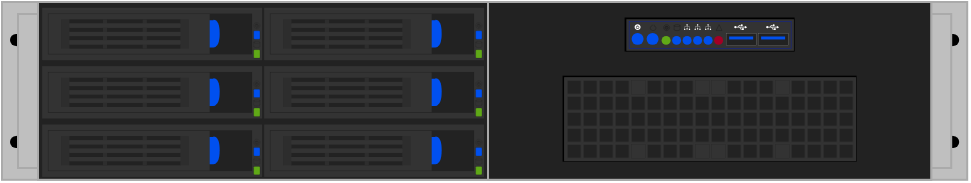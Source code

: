 <mxfile version="24.4.0" type="device">
  <diagram name="Page-1" id="KZN-zyBD-0XipZeYQRDT">
    <mxGraphModel dx="687" dy="397" grid="1" gridSize="10" guides="1" tooltips="1" connect="1" arrows="1" fold="1" page="1" pageScale="1" pageWidth="500" pageHeight="200" math="0" shadow="0">
      <root>
        <mxCell id="0" />
        <mxCell id="1" parent="0" />
        <mxCell id="Tk_3Gi3uglissdDTNCGx-218" value="" style="group" vertex="1" connectable="0" parent="1">
          <mxGeometry x="9" y="56" width="482.6" height="88.9" as="geometry" />
        </mxCell>
        <mxCell id="9eh16xiQdjSHdPkHuFP6-378" value="" style="rounded=0;whiteSpace=wrap;html=1;strokeColor=#aaaaaa;fillColor=#bfbfbf;strokeWidth=1;container=0;part=1;movable=1;resizable=1;rotatable=1;deletable=1;editable=1;locked=0;connectable=1;" parent="Tk_3Gi3uglissdDTNCGx-218" vertex="1">
          <mxGeometry width="482.6" height="88.9" as="geometry" />
        </mxCell>
        <mxCell id="9eh16xiQdjSHdPkHuFP6-379" value="" style="rounded=0;whiteSpace=wrap;html=1;strokeColor=#aaaaaa;fillColor=#222222;strokeWidth=1;movable=1;resizable=1;rotatable=1;deletable=1;editable=1;locked=0;connectable=1;container=0;" parent="Tk_3Gi3uglissdDTNCGx-218" vertex="1">
          <mxGeometry x="18" width="446.6" height="88.9" as="geometry" />
        </mxCell>
        <mxCell id="Tk_3Gi3uglissdDTNCGx-26" value="" style="group" vertex="1" connectable="0" parent="Tk_3Gi3uglissdDTNCGx-218">
          <mxGeometry x="4" y="6.0" width="14.0" height="77" as="geometry" />
        </mxCell>
        <mxCell id="Tk_3Gi3uglissdDTNCGx-27" value="" style="group" vertex="1" connectable="0" parent="Tk_3Gi3uglissdDTNCGx-26">
          <mxGeometry x="0.004" y="60.95" width="10" height="6" as="geometry" />
        </mxCell>
        <mxCell id="Tk_3Gi3uglissdDTNCGx-28" value="" style="rounded=0;whiteSpace=wrap;html=1;fillColor=#000000;fontColor=#ffffff;strokeColor=none;container=0;" vertex="1" parent="Tk_3Gi3uglissdDTNCGx-27">
          <mxGeometry x="3" width="4" height="6" as="geometry" />
        </mxCell>
        <mxCell id="Tk_3Gi3uglissdDTNCGx-29" value="" style="ellipse;whiteSpace=wrap;html=1;aspect=fixed;strokeColor=none;fillColor=#000000;" vertex="1" parent="Tk_3Gi3uglissdDTNCGx-27">
          <mxGeometry x="4" width="6" height="6" as="geometry" />
        </mxCell>
        <mxCell id="Tk_3Gi3uglissdDTNCGx-30" value="" style="ellipse;whiteSpace=wrap;html=1;aspect=fixed;strokeColor=none;fillColor=#000000;" vertex="1" parent="Tk_3Gi3uglissdDTNCGx-27">
          <mxGeometry width="6" height="6" as="geometry" />
        </mxCell>
        <mxCell id="Tk_3Gi3uglissdDTNCGx-31" value="" style="group" vertex="1" connectable="0" parent="Tk_3Gi3uglissdDTNCGx-26">
          <mxGeometry y="10.05" width="10" height="6" as="geometry" />
        </mxCell>
        <mxCell id="Tk_3Gi3uglissdDTNCGx-32" value="" style="rounded=0;whiteSpace=wrap;html=1;fillColor=#000000;fontColor=#ffffff;strokeColor=none;container=0;" vertex="1" parent="Tk_3Gi3uglissdDTNCGx-31">
          <mxGeometry x="3" width="4" height="6" as="geometry" />
        </mxCell>
        <mxCell id="Tk_3Gi3uglissdDTNCGx-33" value="" style="ellipse;whiteSpace=wrap;html=1;aspect=fixed;strokeColor=none;fillColor=#000000;" vertex="1" parent="Tk_3Gi3uglissdDTNCGx-31">
          <mxGeometry x="4" width="6" height="6" as="geometry" />
        </mxCell>
        <mxCell id="Tk_3Gi3uglissdDTNCGx-34" value="" style="ellipse;whiteSpace=wrap;html=1;aspect=fixed;strokeColor=none;fillColor=#000000;" vertex="1" parent="Tk_3Gi3uglissdDTNCGx-31">
          <mxGeometry width="6" height="6" as="geometry" />
        </mxCell>
        <mxCell id="Tk_3Gi3uglissdDTNCGx-35" value="" style="rounded=0;whiteSpace=wrap;html=1;strokeColor=#aaaaaa;fillColor=#bfbfbf;strokeWidth=1;movable=1;resizable=1;rotatable=1;deletable=1;editable=1;locked=0;connectable=1;container=0;" vertex="1" parent="Tk_3Gi3uglissdDTNCGx-26">
          <mxGeometry x="4.0" width="10" height="77" as="geometry" />
        </mxCell>
        <mxCell id="Tk_3Gi3uglissdDTNCGx-36" value="" style="group;flipH=1;" vertex="1" connectable="0" parent="Tk_3Gi3uglissdDTNCGx-218">
          <mxGeometry x="464.6" y="6" width="14.0" height="77" as="geometry" />
        </mxCell>
        <mxCell id="Tk_3Gi3uglissdDTNCGx-37" value="" style="group" vertex="1" connectable="0" parent="Tk_3Gi3uglissdDTNCGx-36">
          <mxGeometry x="3.996" y="60.95" width="10" height="6" as="geometry" />
        </mxCell>
        <mxCell id="Tk_3Gi3uglissdDTNCGx-38" value="" style="rounded=0;whiteSpace=wrap;html=1;fillColor=#000000;fontColor=#ffffff;strokeColor=none;container=0;" vertex="1" parent="Tk_3Gi3uglissdDTNCGx-37">
          <mxGeometry x="3" width="4" height="6" as="geometry" />
        </mxCell>
        <mxCell id="Tk_3Gi3uglissdDTNCGx-39" value="" style="ellipse;whiteSpace=wrap;html=1;aspect=fixed;strokeColor=none;fillColor=#000000;" vertex="1" parent="Tk_3Gi3uglissdDTNCGx-37">
          <mxGeometry x="4" width="6" height="6" as="geometry" />
        </mxCell>
        <mxCell id="Tk_3Gi3uglissdDTNCGx-40" value="" style="ellipse;whiteSpace=wrap;html=1;aspect=fixed;strokeColor=none;fillColor=#000000;" vertex="1" parent="Tk_3Gi3uglissdDTNCGx-37">
          <mxGeometry width="6" height="6" as="geometry" />
        </mxCell>
        <mxCell id="Tk_3Gi3uglissdDTNCGx-41" value="" style="group" vertex="1" connectable="0" parent="Tk_3Gi3uglissdDTNCGx-36">
          <mxGeometry x="4.0" y="10.05" width="10" height="6" as="geometry" />
        </mxCell>
        <mxCell id="Tk_3Gi3uglissdDTNCGx-42" value="" style="rounded=0;whiteSpace=wrap;html=1;fillColor=#000000;fontColor=#ffffff;strokeColor=none;container=0;" vertex="1" parent="Tk_3Gi3uglissdDTNCGx-41">
          <mxGeometry x="3" width="4" height="6" as="geometry" />
        </mxCell>
        <mxCell id="Tk_3Gi3uglissdDTNCGx-43" value="" style="ellipse;whiteSpace=wrap;html=1;aspect=fixed;strokeColor=none;fillColor=#000000;" vertex="1" parent="Tk_3Gi3uglissdDTNCGx-41">
          <mxGeometry x="4" width="6" height="6" as="geometry" />
        </mxCell>
        <mxCell id="Tk_3Gi3uglissdDTNCGx-44" value="" style="ellipse;whiteSpace=wrap;html=1;aspect=fixed;strokeColor=none;fillColor=#000000;" vertex="1" parent="Tk_3Gi3uglissdDTNCGx-41">
          <mxGeometry width="6" height="6" as="geometry" />
        </mxCell>
        <mxCell id="Tk_3Gi3uglissdDTNCGx-45" value="" style="rounded=0;whiteSpace=wrap;html=1;strokeColor=#aaaaaa;fillColor=#bfbfbf;strokeWidth=1;movable=1;resizable=1;rotatable=1;deletable=1;editable=1;locked=0;connectable=1;container=0;" vertex="1" parent="Tk_3Gi3uglissdDTNCGx-36">
          <mxGeometry x="3.553e-15" width="10" height="77" as="geometry" />
        </mxCell>
        <mxCell id="5G7c4jUEA5Og9TPHIXhp-407" value="" style="rounded=0;whiteSpace=wrap;html=1;strokeColor=none;fillColor=#333333;strokeWidth=0.5;movable=1;resizable=1;rotatable=1;deletable=1;editable=1;locked=0;connectable=1;container=0;" parent="Tk_3Gi3uglissdDTNCGx-218" vertex="1">
          <mxGeometry x="19.83" y="61.011" width="109.952" height="26.179" as="geometry" />
        </mxCell>
        <mxCell id="5G7c4jUEA5Og9TPHIXhp-408" value="" style="rounded=0;whiteSpace=wrap;html=1;strokeColor=#222222;fillColor=#222222;strokeWidth=0.5;movable=1;resizable=1;rotatable=1;deletable=1;editable=1;locked=0;connectable=1;container=0;" parent="Tk_3Gi3uglissdDTNCGx-218" vertex="1">
          <mxGeometry x="22.971" y="64.152" width="101.575" height="19.896" as="geometry" />
        </mxCell>
        <mxCell id="5G7c4jUEA5Og9TPHIXhp-409" value="" style="rounded=1;whiteSpace=wrap;html=1;strokeColor=#222222;rotation=0;fillColor=#60a917;fontColor=#ffffff;movable=1;resizable=1;rotatable=1;deletable=1;editable=1;locked=0;connectable=1;container=0;direction=south;strokeWidth=0.1;" parent="Tk_3Gi3uglissdDTNCGx-218" vertex="1">
          <mxGeometry x="125.593" y="81.954" width="3.141" height="4.189" as="geometry" />
        </mxCell>
        <mxCell id="5G7c4jUEA5Og9TPHIXhp-410" value="" style="rounded=1;whiteSpace=wrap;html=1;strokeColor=#222222;rotation=0;fillColor=#0050ef;fontColor=#ffffff;movable=1;resizable=1;rotatable=1;deletable=1;editable=1;locked=0;connectable=1;container=0;direction=south;strokeWidth=0.1;" parent="Tk_3Gi3uglissdDTNCGx-218" vertex="1">
          <mxGeometry x="125.593" y="72.53" width="3.141" height="4.189" as="geometry" />
        </mxCell>
        <mxCell id="5G7c4jUEA5Og9TPHIXhp-411" value="" style="rounded=1;whiteSpace=wrap;html=1;strokeColor=none;fillColor=#0050ef;strokeWidth=0.5;fontColor=#ffffff;glass=0;movable=1;resizable=1;rotatable=1;deletable=1;editable=1;locked=0;connectable=1;container=0;" parent="Tk_3Gi3uglissdDTNCGx-218" vertex="1">
          <mxGeometry x="98.367" y="67.294" width="8.377" height="13.613" as="geometry" />
        </mxCell>
        <mxCell id="5G7c4jUEA5Og9TPHIXhp-412" value="" style="shape=or;whiteSpace=wrap;html=1;fillColor=#0050ef;fontColor=#ffffff;strokeColor=none;movable=1;resizable=1;rotatable=1;deletable=1;editable=1;locked=0;connectable=1;container=0;" parent="Tk_3Gi3uglissdDTNCGx-218" vertex="1">
          <mxGeometry x="105.697" y="67.294" width="3.141" height="13.613" as="geometry" />
        </mxCell>
        <mxCell id="5G7c4jUEA5Og9TPHIXhp-413" value="" style="sketch=0;html=1;strokeColor=#222222;shadow=0;fillColor=none;verticalAlign=top;labelPosition=center;verticalLabelPosition=bottom;shape=mxgraph.gcp2.a7_power;gradientColor=none;strokeWidth=0.1;movable=1;resizable=1;rotatable=1;deletable=1;editable=1;locked=0;connectable=1;container=0;" parent="Tk_3Gi3uglissdDTNCGx-218" vertex="1">
          <mxGeometry x="125.593" y="68.341" width="3.141" height="3.142" as="geometry" />
        </mxCell>
        <mxCell id="5G7c4jUEA5Og9TPHIXhp-414" value="" style="strokeWidth=0.1;html=1;shape=mxgraph.flowchart.database;whiteSpace=wrap;strokeColor=#222222;fillColor=none;movable=1;resizable=1;rotatable=1;deletable=1;editable=1;locked=0;connectable=1;container=0;" parent="Tk_3Gi3uglissdDTNCGx-218" vertex="1">
          <mxGeometry x="125.593" y="77.765" width="3.141" height="3.142" as="geometry" />
        </mxCell>
        <mxCell id="5G7c4jUEA5Og9TPHIXhp-415" value="" style="rounded=0;whiteSpace=wrap;html=1;strokeColor=none;fillColor=#333333;strokeWidth=0.5;movable=1;resizable=1;rotatable=1;deletable=1;editable=1;locked=0;connectable=1;container=0;" parent="Tk_3Gi3uglissdDTNCGx-218" vertex="1">
          <mxGeometry x="22.971" y="64.152" width="80.632" height="19.896" as="geometry" />
        </mxCell>
        <mxCell id="5G7c4jUEA5Og9TPHIXhp-416" value="" style="rounded=0;whiteSpace=wrap;html=1;strokeColor=none;fillColor=#2D2D2D;strokeWidth=0.2;movable=1;resizable=1;rotatable=1;deletable=1;editable=1;locked=0;connectable=1;container=0;" parent="Tk_3Gi3uglissdDTNCGx-218" vertex="1">
          <mxGeometry x="88.943" y="66.77" width="4.189" height="14.66" as="geometry" />
        </mxCell>
        <mxCell id="5G7c4jUEA5Og9TPHIXhp-417" value="" style="rounded=0;whiteSpace=wrap;html=1;strokeColor=none;fillColor=#2D2D2D;strokeWidth=0.2;movable=1;resizable=1;rotatable=1;deletable=1;editable=1;locked=0;connectable=1;container=0;" parent="Tk_3Gi3uglissdDTNCGx-218" vertex="1">
          <mxGeometry x="29.254" y="66.77" width="4.189" height="14.66" as="geometry" />
        </mxCell>
        <mxCell id="5G7c4jUEA5Og9TPHIXhp-418" value="" style="rounded=0;whiteSpace=wrap;html=1;strokeColor=none;fillColor=#222222;strokeWidth=0.2;movable=1;resizable=1;rotatable=1;deletable=1;editable=1;locked=0;connectable=1;container=0;" parent="Tk_3Gi3uglissdDTNCGx-218" vertex="1">
          <mxGeometry x="33.443" y="66.77" width="55.5" height="2.094" as="geometry" />
        </mxCell>
        <mxCell id="5G7c4jUEA5Og9TPHIXhp-419" value="" style="rounded=0;whiteSpace=wrap;html=1;strokeColor=none;fillColor=#222222;strokeWidth=0.2;movable=1;resizable=1;rotatable=1;deletable=1;editable=1;locked=0;connectable=1;container=0;" parent="Tk_3Gi3uglissdDTNCGx-218" vertex="1">
          <mxGeometry x="33.443" y="70.959" width="55.5" height="2.094" as="geometry" />
        </mxCell>
        <mxCell id="5G7c4jUEA5Og9TPHIXhp-420" value="" style="rounded=0;whiteSpace=wrap;html=1;strokeColor=none;fillColor=#222222;strokeWidth=0.2;movable=1;resizable=1;rotatable=1;deletable=1;editable=1;locked=0;connectable=1;container=0;" parent="Tk_3Gi3uglissdDTNCGx-218" vertex="1">
          <mxGeometry x="33.443" y="75.148" width="55.5" height="2.094" as="geometry" />
        </mxCell>
        <mxCell id="5G7c4jUEA5Og9TPHIXhp-421" value="" style="rounded=0;whiteSpace=wrap;html=1;strokeColor=none;fillColor=#222222;strokeWidth=0.2;movable=1;resizable=1;rotatable=1;deletable=1;editable=1;locked=0;connectable=1;container=0;" parent="Tk_3Gi3uglissdDTNCGx-218" vertex="1">
          <mxGeometry x="33.443" y="79.336" width="55.5" height="2.094" as="geometry" />
        </mxCell>
        <mxCell id="5G7c4jUEA5Og9TPHIXhp-422" value="" style="rounded=0;whiteSpace=wrap;html=1;strokeColor=none;fillColor=#2D2D2D;strokeWidth=0.2;movable=1;resizable=1;rotatable=1;deletable=1;editable=1;locked=0;connectable=1;container=0;" parent="Tk_3Gi3uglissdDTNCGx-218" vertex="1">
          <mxGeometry x="50.198" y="66.77" width="2.094" height="14.66" as="geometry" />
        </mxCell>
        <mxCell id="5G7c4jUEA5Og9TPHIXhp-423" value="" style="rounded=0;whiteSpace=wrap;html=1;strokeColor=none;fillColor=#2D2D2D;strokeWidth=0.2;movable=1;resizable=1;rotatable=1;deletable=1;editable=1;locked=0;connectable=1;container=0;" parent="Tk_3Gi3uglissdDTNCGx-218" vertex="1">
          <mxGeometry x="70.094" y="66.77" width="2.094" height="14.66" as="geometry" />
        </mxCell>
        <mxCell id="5G7c4jUEA5Og9TPHIXhp-424" value="" style="rounded=0;whiteSpace=wrap;html=1;strokeColor=none;fillColor=#333333;strokeWidth=0.5;movable=1;resizable=1;rotatable=1;deletable=1;editable=1;locked=0;connectable=1;container=0;" parent="Tk_3Gi3uglissdDTNCGx-218" vertex="1">
          <mxGeometry x="33.443" y="77.242" width="55.5" height="2.094" as="geometry" />
        </mxCell>
        <mxCell id="5G7c4jUEA5Og9TPHIXhp-425" value="" style="rounded=0;whiteSpace=wrap;html=1;strokeColor=none;fillColor=#333333;strokeWidth=0.5;movable=1;resizable=1;rotatable=1;deletable=1;editable=1;locked=0;connectable=1;container=0;" parent="Tk_3Gi3uglissdDTNCGx-218" vertex="1">
          <mxGeometry x="33.443" y="73.053" width="55.5" height="2.094" as="geometry" />
        </mxCell>
        <mxCell id="5G7c4jUEA5Og9TPHIXhp-426" value="" style="rounded=0;whiteSpace=wrap;html=1;strokeColor=none;fillColor=#333333;strokeWidth=0.5;movable=1;resizable=1;rotatable=1;deletable=1;editable=1;locked=0;connectable=1;container=0;" parent="Tk_3Gi3uglissdDTNCGx-218" vertex="1">
          <mxGeometry x="33.443" y="68.865" width="55.5" height="2.094" as="geometry" />
        </mxCell>
        <mxCell id="5G7c4jUEA5Og9TPHIXhp-427" value="" style="rounded=0;whiteSpace=wrap;html=1;strokeColor=none;fillColor=#333333;strokeWidth=0.5;movable=1;resizable=1;rotatable=1;deletable=1;editable=1;locked=0;connectable=1;container=0;" parent="Tk_3Gi3uglissdDTNCGx-218" vertex="1">
          <mxGeometry x="130.829" y="61.011" width="109.952" height="26.179" as="geometry" />
        </mxCell>
        <mxCell id="5G7c4jUEA5Og9TPHIXhp-428" value="" style="rounded=0;whiteSpace=wrap;html=1;strokeColor=#222222;fillColor=#222222;strokeWidth=0.5;movable=1;resizable=1;rotatable=1;deletable=1;editable=1;locked=0;connectable=1;container=0;" parent="Tk_3Gi3uglissdDTNCGx-218" vertex="1">
          <mxGeometry x="133.971" y="64.152" width="101.575" height="19.896" as="geometry" />
        </mxCell>
        <mxCell id="5G7c4jUEA5Og9TPHIXhp-429" value="" style="rounded=1;whiteSpace=wrap;html=1;strokeColor=#222222;rotation=0;fillColor=#60a917;fontColor=#ffffff;movable=1;resizable=1;rotatable=1;deletable=1;editable=1;locked=0;connectable=1;container=0;direction=south;strokeWidth=0.1;" parent="Tk_3Gi3uglissdDTNCGx-218" vertex="1">
          <mxGeometry x="236.593" y="81.954" width="3.141" height="4.189" as="geometry" />
        </mxCell>
        <mxCell id="5G7c4jUEA5Og9TPHIXhp-430" value="" style="rounded=1;whiteSpace=wrap;html=1;strokeColor=#222222;rotation=0;fillColor=#0050ef;fontColor=#ffffff;movable=1;resizable=1;rotatable=1;deletable=1;editable=1;locked=0;connectable=1;container=0;direction=south;strokeWidth=0.1;" parent="Tk_3Gi3uglissdDTNCGx-218" vertex="1">
          <mxGeometry x="236.593" y="72.53" width="3.141" height="4.189" as="geometry" />
        </mxCell>
        <mxCell id="5G7c4jUEA5Og9TPHIXhp-431" value="" style="rounded=1;whiteSpace=wrap;html=1;strokeColor=none;fillColor=#0050ef;strokeWidth=0.5;fontColor=#ffffff;glass=0;movable=1;resizable=1;rotatable=1;deletable=1;editable=1;locked=0;connectable=1;container=0;" parent="Tk_3Gi3uglissdDTNCGx-218" vertex="1">
          <mxGeometry x="209.367" y="67.294" width="8.377" height="13.613" as="geometry" />
        </mxCell>
        <mxCell id="5G7c4jUEA5Og9TPHIXhp-432" value="" style="shape=or;whiteSpace=wrap;html=1;fillColor=#0050ef;fontColor=#ffffff;strokeColor=none;movable=1;resizable=1;rotatable=1;deletable=1;editable=1;locked=0;connectable=1;container=0;" parent="Tk_3Gi3uglissdDTNCGx-218" vertex="1">
          <mxGeometry x="216.697" y="67.294" width="3.141" height="13.613" as="geometry" />
        </mxCell>
        <mxCell id="5G7c4jUEA5Og9TPHIXhp-433" value="" style="sketch=0;html=1;strokeColor=#222222;shadow=0;fillColor=none;verticalAlign=top;labelPosition=center;verticalLabelPosition=bottom;shape=mxgraph.gcp2.a7_power;gradientColor=none;strokeWidth=0.1;movable=1;resizable=1;rotatable=1;deletable=1;editable=1;locked=0;connectable=1;container=0;" parent="Tk_3Gi3uglissdDTNCGx-218" vertex="1">
          <mxGeometry x="236.593" y="68.341" width="3.141" height="3.142" as="geometry" />
        </mxCell>
        <mxCell id="5G7c4jUEA5Og9TPHIXhp-434" value="" style="strokeWidth=0.1;html=1;shape=mxgraph.flowchart.database;whiteSpace=wrap;strokeColor=#222222;fillColor=none;movable=1;resizable=1;rotatable=1;deletable=1;editable=1;locked=0;connectable=1;container=0;" parent="Tk_3Gi3uglissdDTNCGx-218" vertex="1">
          <mxGeometry x="236.593" y="77.765" width="3.141" height="3.142" as="geometry" />
        </mxCell>
        <mxCell id="5G7c4jUEA5Og9TPHIXhp-435" value="" style="rounded=0;whiteSpace=wrap;html=1;strokeColor=none;fillColor=#333333;strokeWidth=0.5;movable=1;resizable=1;rotatable=1;deletable=1;editable=1;locked=0;connectable=1;container=0;" parent="Tk_3Gi3uglissdDTNCGx-218" vertex="1">
          <mxGeometry x="133.971" y="64.152" width="80.632" height="19.896" as="geometry" />
        </mxCell>
        <mxCell id="5G7c4jUEA5Og9TPHIXhp-436" value="" style="rounded=0;whiteSpace=wrap;html=1;strokeColor=none;fillColor=#2D2D2D;strokeWidth=0.2;movable=1;resizable=1;rotatable=1;deletable=1;editable=1;locked=0;connectable=1;container=0;" parent="Tk_3Gi3uglissdDTNCGx-218" vertex="1">
          <mxGeometry x="199.942" y="66.77" width="4.189" height="14.66" as="geometry" />
        </mxCell>
        <mxCell id="5G7c4jUEA5Og9TPHIXhp-437" value="" style="rounded=0;whiteSpace=wrap;html=1;strokeColor=none;fillColor=#2D2D2D;strokeWidth=0.2;movable=1;resizable=1;rotatable=1;deletable=1;editable=1;locked=0;connectable=1;container=0;" parent="Tk_3Gi3uglissdDTNCGx-218" vertex="1">
          <mxGeometry x="140.254" y="66.77" width="4.189" height="14.66" as="geometry" />
        </mxCell>
        <mxCell id="5G7c4jUEA5Og9TPHIXhp-438" value="" style="rounded=0;whiteSpace=wrap;html=1;strokeColor=none;fillColor=#222222;strokeWidth=0.2;movable=1;resizable=1;rotatable=1;deletable=1;editable=1;locked=0;connectable=1;container=0;" parent="Tk_3Gi3uglissdDTNCGx-218" vertex="1">
          <mxGeometry x="144.442" y="66.77" width="55.5" height="2.094" as="geometry" />
        </mxCell>
        <mxCell id="5G7c4jUEA5Og9TPHIXhp-439" value="" style="rounded=0;whiteSpace=wrap;html=1;strokeColor=none;fillColor=#222222;strokeWidth=0.2;movable=1;resizable=1;rotatable=1;deletable=1;editable=1;locked=0;connectable=1;container=0;" parent="Tk_3Gi3uglissdDTNCGx-218" vertex="1">
          <mxGeometry x="144.442" y="70.959" width="55.5" height="2.094" as="geometry" />
        </mxCell>
        <mxCell id="5G7c4jUEA5Og9TPHIXhp-440" value="" style="rounded=0;whiteSpace=wrap;html=1;strokeColor=none;fillColor=#222222;strokeWidth=0.2;movable=1;resizable=1;rotatable=1;deletable=1;editable=1;locked=0;connectable=1;container=0;" parent="Tk_3Gi3uglissdDTNCGx-218" vertex="1">
          <mxGeometry x="144.442" y="75.148" width="55.5" height="2.094" as="geometry" />
        </mxCell>
        <mxCell id="5G7c4jUEA5Og9TPHIXhp-441" value="" style="rounded=0;whiteSpace=wrap;html=1;strokeColor=none;fillColor=#222222;strokeWidth=0.2;movable=1;resizable=1;rotatable=1;deletable=1;editable=1;locked=0;connectable=1;container=0;" parent="Tk_3Gi3uglissdDTNCGx-218" vertex="1">
          <mxGeometry x="144.442" y="79.336" width="55.5" height="2.094" as="geometry" />
        </mxCell>
        <mxCell id="5G7c4jUEA5Og9TPHIXhp-442" value="" style="rounded=0;whiteSpace=wrap;html=1;strokeColor=none;fillColor=#2D2D2D;strokeWidth=0.2;movable=1;resizable=1;rotatable=1;deletable=1;editable=1;locked=0;connectable=1;container=0;" parent="Tk_3Gi3uglissdDTNCGx-218" vertex="1">
          <mxGeometry x="161.197" y="66.77" width="2.094" height="14.66" as="geometry" />
        </mxCell>
        <mxCell id="5G7c4jUEA5Og9TPHIXhp-443" value="" style="rounded=0;whiteSpace=wrap;html=1;strokeColor=none;fillColor=#2D2D2D;strokeWidth=0.2;movable=1;resizable=1;rotatable=1;deletable=1;editable=1;locked=0;connectable=1;container=0;" parent="Tk_3Gi3uglissdDTNCGx-218" vertex="1">
          <mxGeometry x="181.093" y="66.77" width="2.094" height="14.66" as="geometry" />
        </mxCell>
        <mxCell id="5G7c4jUEA5Og9TPHIXhp-444" value="" style="rounded=0;whiteSpace=wrap;html=1;strokeColor=none;fillColor=#333333;strokeWidth=0.5;movable=1;resizable=1;rotatable=1;deletable=1;editable=1;locked=0;connectable=1;container=0;" parent="Tk_3Gi3uglissdDTNCGx-218" vertex="1">
          <mxGeometry x="144.442" y="77.242" width="55.5" height="2.094" as="geometry" />
        </mxCell>
        <mxCell id="5G7c4jUEA5Og9TPHIXhp-445" value="" style="rounded=0;whiteSpace=wrap;html=1;strokeColor=none;fillColor=#333333;strokeWidth=0.5;movable=1;resizable=1;rotatable=1;deletable=1;editable=1;locked=0;connectable=1;container=0;" parent="Tk_3Gi3uglissdDTNCGx-218" vertex="1">
          <mxGeometry x="144.442" y="73.053" width="55.5" height="2.094" as="geometry" />
        </mxCell>
        <mxCell id="5G7c4jUEA5Og9TPHIXhp-446" value="" style="rounded=0;whiteSpace=wrap;html=1;strokeColor=none;fillColor=#333333;strokeWidth=0.5;movable=1;resizable=1;rotatable=1;deletable=1;editable=1;locked=0;connectable=1;container=0;" parent="Tk_3Gi3uglissdDTNCGx-218" vertex="1">
          <mxGeometry x="144.442" y="68.865" width="55.5" height="2.094" as="geometry" />
        </mxCell>
        <mxCell id="5G7c4jUEA5Og9TPHIXhp-488" value="" style="rounded=0;whiteSpace=wrap;html=1;strokeColor=none;fillColor=#333333;strokeWidth=0.5;movable=1;resizable=1;rotatable=1;deletable=1;editable=1;locked=0;connectable=1;container=0;" parent="Tk_3Gi3uglissdDTNCGx-218" vertex="1">
          <mxGeometry x="19.83" y="31.831" width="109.952" height="26.179" as="geometry" />
        </mxCell>
        <mxCell id="5G7c4jUEA5Og9TPHIXhp-489" value="" style="rounded=0;whiteSpace=wrap;html=1;strokeColor=#222222;fillColor=#222222;strokeWidth=0.5;movable=1;resizable=1;rotatable=1;deletable=1;editable=1;locked=0;connectable=1;container=0;" parent="Tk_3Gi3uglissdDTNCGx-218" vertex="1">
          <mxGeometry x="22.971" y="34.972" width="101.575" height="19.896" as="geometry" />
        </mxCell>
        <mxCell id="5G7c4jUEA5Og9TPHIXhp-490" value="" style="rounded=1;whiteSpace=wrap;html=1;strokeColor=#222222;rotation=0;fillColor=#60a917;fontColor=#ffffff;movable=1;resizable=1;rotatable=1;deletable=1;editable=1;locked=0;connectable=1;container=0;direction=south;strokeWidth=0.1;" parent="Tk_3Gi3uglissdDTNCGx-218" vertex="1">
          <mxGeometry x="125.593" y="52.774" width="3.141" height="4.189" as="geometry" />
        </mxCell>
        <mxCell id="5G7c4jUEA5Og9TPHIXhp-491" value="" style="rounded=1;whiteSpace=wrap;html=1;strokeColor=#222222;rotation=0;fillColor=#0050ef;fontColor=#ffffff;movable=1;resizable=1;rotatable=1;deletable=1;editable=1;locked=0;connectable=1;container=0;direction=south;strokeWidth=0.1;" parent="Tk_3Gi3uglissdDTNCGx-218" vertex="1">
          <mxGeometry x="125.593" y="43.35" width="3.141" height="4.189" as="geometry" />
        </mxCell>
        <mxCell id="5G7c4jUEA5Og9TPHIXhp-492" value="" style="rounded=1;whiteSpace=wrap;html=1;strokeColor=none;fillColor=#0050ef;strokeWidth=0.5;fontColor=#ffffff;glass=0;movable=1;resizable=1;rotatable=1;deletable=1;editable=1;locked=0;connectable=1;container=0;" parent="Tk_3Gi3uglissdDTNCGx-218" vertex="1">
          <mxGeometry x="98.367" y="38.114" width="8.377" height="13.613" as="geometry" />
        </mxCell>
        <mxCell id="5G7c4jUEA5Og9TPHIXhp-493" value="" style="shape=or;whiteSpace=wrap;html=1;fillColor=#0050ef;fontColor=#ffffff;strokeColor=none;movable=1;resizable=1;rotatable=1;deletable=1;editable=1;locked=0;connectable=1;container=0;" parent="Tk_3Gi3uglissdDTNCGx-218" vertex="1">
          <mxGeometry x="105.697" y="38.114" width="3.141" height="13.613" as="geometry" />
        </mxCell>
        <mxCell id="5G7c4jUEA5Og9TPHIXhp-494" value="" style="sketch=0;html=1;strokeColor=#222222;shadow=0;fillColor=none;verticalAlign=top;labelPosition=center;verticalLabelPosition=bottom;shape=mxgraph.gcp2.a7_power;gradientColor=none;strokeWidth=0.1;movable=1;resizable=1;rotatable=1;deletable=1;editable=1;locked=0;connectable=1;container=0;" parent="Tk_3Gi3uglissdDTNCGx-218" vertex="1">
          <mxGeometry x="125.593" y="39.161" width="3.141" height="3.142" as="geometry" />
        </mxCell>
        <mxCell id="5G7c4jUEA5Og9TPHIXhp-495" value="" style="strokeWidth=0.1;html=1;shape=mxgraph.flowchart.database;whiteSpace=wrap;strokeColor=#222222;fillColor=none;movable=1;resizable=1;rotatable=1;deletable=1;editable=1;locked=0;connectable=1;container=0;" parent="Tk_3Gi3uglissdDTNCGx-218" vertex="1">
          <mxGeometry x="125.593" y="48.585" width="3.141" height="3.142" as="geometry" />
        </mxCell>
        <mxCell id="5G7c4jUEA5Og9TPHIXhp-496" value="" style="rounded=0;whiteSpace=wrap;html=1;strokeColor=none;fillColor=#333333;strokeWidth=0.5;movable=1;resizable=1;rotatable=1;deletable=1;editable=1;locked=0;connectable=1;container=0;" parent="Tk_3Gi3uglissdDTNCGx-218" vertex="1">
          <mxGeometry x="22.971" y="34.972" width="80.632" height="19.896" as="geometry" />
        </mxCell>
        <mxCell id="5G7c4jUEA5Og9TPHIXhp-497" value="" style="rounded=0;whiteSpace=wrap;html=1;strokeColor=none;fillColor=#2D2D2D;strokeWidth=0.2;movable=1;resizable=1;rotatable=1;deletable=1;editable=1;locked=0;connectable=1;container=0;" parent="Tk_3Gi3uglissdDTNCGx-218" vertex="1">
          <mxGeometry x="88.943" y="37.59" width="4.189" height="14.66" as="geometry" />
        </mxCell>
        <mxCell id="5G7c4jUEA5Og9TPHIXhp-498" value="" style="rounded=0;whiteSpace=wrap;html=1;strokeColor=none;fillColor=#2D2D2D;strokeWidth=0.2;movable=1;resizable=1;rotatable=1;deletable=1;editable=1;locked=0;connectable=1;container=0;" parent="Tk_3Gi3uglissdDTNCGx-218" vertex="1">
          <mxGeometry x="29.254" y="37.59" width="4.189" height="14.66" as="geometry" />
        </mxCell>
        <mxCell id="5G7c4jUEA5Og9TPHIXhp-499" value="" style="rounded=0;whiteSpace=wrap;html=1;strokeColor=none;fillColor=#222222;strokeWidth=0.2;movable=1;resizable=1;rotatable=1;deletable=1;editable=1;locked=0;connectable=1;container=0;" parent="Tk_3Gi3uglissdDTNCGx-218" vertex="1">
          <mxGeometry x="33.443" y="37.59" width="55.5" height="2.094" as="geometry" />
        </mxCell>
        <mxCell id="5G7c4jUEA5Og9TPHIXhp-500" value="" style="rounded=0;whiteSpace=wrap;html=1;strokeColor=none;fillColor=#222222;strokeWidth=0.2;movable=1;resizable=1;rotatable=1;deletable=1;editable=1;locked=0;connectable=1;container=0;" parent="Tk_3Gi3uglissdDTNCGx-218" vertex="1">
          <mxGeometry x="33.443" y="41.779" width="55.5" height="2.094" as="geometry" />
        </mxCell>
        <mxCell id="5G7c4jUEA5Og9TPHIXhp-501" value="" style="rounded=0;whiteSpace=wrap;html=1;strokeColor=none;fillColor=#222222;strokeWidth=0.2;movable=1;resizable=1;rotatable=1;deletable=1;editable=1;locked=0;connectable=1;container=0;" parent="Tk_3Gi3uglissdDTNCGx-218" vertex="1">
          <mxGeometry x="33.443" y="45.968" width="55.5" height="2.094" as="geometry" />
        </mxCell>
        <mxCell id="5G7c4jUEA5Og9TPHIXhp-502" value="" style="rounded=0;whiteSpace=wrap;html=1;strokeColor=none;fillColor=#222222;strokeWidth=0.2;movable=1;resizable=1;rotatable=1;deletable=1;editable=1;locked=0;connectable=1;container=0;" parent="Tk_3Gi3uglissdDTNCGx-218" vertex="1">
          <mxGeometry x="33.443" y="50.156" width="55.5" height="2.094" as="geometry" />
        </mxCell>
        <mxCell id="5G7c4jUEA5Og9TPHIXhp-503" value="" style="rounded=0;whiteSpace=wrap;html=1;strokeColor=none;fillColor=#2D2D2D;strokeWidth=0.2;movable=1;resizable=1;rotatable=1;deletable=1;editable=1;locked=0;connectable=1;container=0;" parent="Tk_3Gi3uglissdDTNCGx-218" vertex="1">
          <mxGeometry x="50.198" y="37.59" width="2.094" height="14.66" as="geometry" />
        </mxCell>
        <mxCell id="5G7c4jUEA5Og9TPHIXhp-504" value="" style="rounded=0;whiteSpace=wrap;html=1;strokeColor=none;fillColor=#2D2D2D;strokeWidth=0.2;movable=1;resizable=1;rotatable=1;deletable=1;editable=1;locked=0;connectable=1;container=0;" parent="Tk_3Gi3uglissdDTNCGx-218" vertex="1">
          <mxGeometry x="70.094" y="37.59" width="2.094" height="14.66" as="geometry" />
        </mxCell>
        <mxCell id="5G7c4jUEA5Og9TPHIXhp-505" value="" style="rounded=0;whiteSpace=wrap;html=1;strokeColor=none;fillColor=#333333;strokeWidth=0.5;movable=1;resizable=1;rotatable=1;deletable=1;editable=1;locked=0;connectable=1;container=0;" parent="Tk_3Gi3uglissdDTNCGx-218" vertex="1">
          <mxGeometry x="33.443" y="48.062" width="55.5" height="2.094" as="geometry" />
        </mxCell>
        <mxCell id="5G7c4jUEA5Og9TPHIXhp-506" value="" style="rounded=0;whiteSpace=wrap;html=1;strokeColor=none;fillColor=#333333;strokeWidth=0.5;movable=1;resizable=1;rotatable=1;deletable=1;editable=1;locked=0;connectable=1;container=0;" parent="Tk_3Gi3uglissdDTNCGx-218" vertex="1">
          <mxGeometry x="33.443" y="43.873" width="55.5" height="2.094" as="geometry" />
        </mxCell>
        <mxCell id="5G7c4jUEA5Og9TPHIXhp-507" value="" style="rounded=0;whiteSpace=wrap;html=1;strokeColor=none;fillColor=#333333;strokeWidth=0.5;movable=1;resizable=1;rotatable=1;deletable=1;editable=1;locked=0;connectable=1;container=0;" parent="Tk_3Gi3uglissdDTNCGx-218" vertex="1">
          <mxGeometry x="33.443" y="39.685" width="55.5" height="2.094" as="geometry" />
        </mxCell>
        <mxCell id="5G7c4jUEA5Og9TPHIXhp-508" value="" style="rounded=0;whiteSpace=wrap;html=1;strokeColor=none;fillColor=#333333;strokeWidth=0.5;movable=1;resizable=1;rotatable=1;deletable=1;editable=1;locked=0;connectable=1;container=0;" parent="Tk_3Gi3uglissdDTNCGx-218" vertex="1">
          <mxGeometry x="130.829" y="31.831" width="109.952" height="26.179" as="geometry" />
        </mxCell>
        <mxCell id="5G7c4jUEA5Og9TPHIXhp-509" value="" style="rounded=0;whiteSpace=wrap;html=1;strokeColor=#222222;fillColor=#222222;strokeWidth=0.5;movable=1;resizable=1;rotatable=1;deletable=1;editable=1;locked=0;connectable=1;container=0;" parent="Tk_3Gi3uglissdDTNCGx-218" vertex="1">
          <mxGeometry x="133.971" y="34.972" width="101.575" height="19.896" as="geometry" />
        </mxCell>
        <mxCell id="5G7c4jUEA5Og9TPHIXhp-510" value="" style="rounded=1;whiteSpace=wrap;html=1;strokeColor=#222222;rotation=0;fillColor=#60a917;fontColor=#ffffff;movable=1;resizable=1;rotatable=1;deletable=1;editable=1;locked=0;connectable=1;container=0;direction=south;strokeWidth=0.1;" parent="Tk_3Gi3uglissdDTNCGx-218" vertex="1">
          <mxGeometry x="236.593" y="52.774" width="3.141" height="4.189" as="geometry" />
        </mxCell>
        <mxCell id="5G7c4jUEA5Og9TPHIXhp-511" value="" style="rounded=1;whiteSpace=wrap;html=1;strokeColor=#222222;rotation=0;fillColor=#0050ef;fontColor=#ffffff;movable=1;resizable=1;rotatable=1;deletable=1;editable=1;locked=0;connectable=1;container=0;direction=south;strokeWidth=0.1;" parent="Tk_3Gi3uglissdDTNCGx-218" vertex="1">
          <mxGeometry x="236.593" y="43.35" width="3.141" height="4.189" as="geometry" />
        </mxCell>
        <mxCell id="5G7c4jUEA5Og9TPHIXhp-512" value="" style="rounded=1;whiteSpace=wrap;html=1;strokeColor=none;fillColor=#0050ef;strokeWidth=0.5;fontColor=#ffffff;glass=0;movable=1;resizable=1;rotatable=1;deletable=1;editable=1;locked=0;connectable=1;container=0;" parent="Tk_3Gi3uglissdDTNCGx-218" vertex="1">
          <mxGeometry x="209.367" y="38.114" width="8.377" height="13.613" as="geometry" />
        </mxCell>
        <mxCell id="5G7c4jUEA5Og9TPHIXhp-513" value="" style="shape=or;whiteSpace=wrap;html=1;fillColor=#0050ef;fontColor=#ffffff;strokeColor=none;movable=1;resizable=1;rotatable=1;deletable=1;editable=1;locked=0;connectable=1;container=0;" parent="Tk_3Gi3uglissdDTNCGx-218" vertex="1">
          <mxGeometry x="216.697" y="38.114" width="3.141" height="13.613" as="geometry" />
        </mxCell>
        <mxCell id="5G7c4jUEA5Og9TPHIXhp-514" value="" style="sketch=0;html=1;strokeColor=#222222;shadow=0;fillColor=none;verticalAlign=top;labelPosition=center;verticalLabelPosition=bottom;shape=mxgraph.gcp2.a7_power;gradientColor=none;strokeWidth=0.1;movable=1;resizable=1;rotatable=1;deletable=1;editable=1;locked=0;connectable=1;container=0;" parent="Tk_3Gi3uglissdDTNCGx-218" vertex="1">
          <mxGeometry x="236.593" y="39.161" width="3.141" height="3.142" as="geometry" />
        </mxCell>
        <mxCell id="5G7c4jUEA5Og9TPHIXhp-515" value="" style="strokeWidth=0.1;html=1;shape=mxgraph.flowchart.database;whiteSpace=wrap;strokeColor=#222222;fillColor=none;movable=1;resizable=1;rotatable=1;deletable=1;editable=1;locked=0;connectable=1;container=0;" parent="Tk_3Gi3uglissdDTNCGx-218" vertex="1">
          <mxGeometry x="236.593" y="48.585" width="3.141" height="3.142" as="geometry" />
        </mxCell>
        <mxCell id="5G7c4jUEA5Og9TPHIXhp-516" value="" style="rounded=0;whiteSpace=wrap;html=1;strokeColor=none;fillColor=#333333;strokeWidth=0.5;movable=1;resizable=1;rotatable=1;deletable=1;editable=1;locked=0;connectable=1;container=0;" parent="Tk_3Gi3uglissdDTNCGx-218" vertex="1">
          <mxGeometry x="133.971" y="34.972" width="80.632" height="19.896" as="geometry" />
        </mxCell>
        <mxCell id="5G7c4jUEA5Og9TPHIXhp-517" value="" style="rounded=0;whiteSpace=wrap;html=1;strokeColor=none;fillColor=#2D2D2D;strokeWidth=0.2;movable=1;resizable=1;rotatable=1;deletable=1;editable=1;locked=0;connectable=1;container=0;" parent="Tk_3Gi3uglissdDTNCGx-218" vertex="1">
          <mxGeometry x="199.942" y="37.59" width="4.189" height="14.66" as="geometry" />
        </mxCell>
        <mxCell id="5G7c4jUEA5Og9TPHIXhp-518" value="" style="rounded=0;whiteSpace=wrap;html=1;strokeColor=none;fillColor=#2D2D2D;strokeWidth=0.2;movable=1;resizable=1;rotatable=1;deletable=1;editable=1;locked=0;connectable=1;container=0;" parent="Tk_3Gi3uglissdDTNCGx-218" vertex="1">
          <mxGeometry x="140.254" y="37.59" width="4.189" height="14.66" as="geometry" />
        </mxCell>
        <mxCell id="5G7c4jUEA5Og9TPHIXhp-519" value="" style="rounded=0;whiteSpace=wrap;html=1;strokeColor=none;fillColor=#222222;strokeWidth=0.2;movable=1;resizable=1;rotatable=1;deletable=1;editable=1;locked=0;connectable=1;container=0;" parent="Tk_3Gi3uglissdDTNCGx-218" vertex="1">
          <mxGeometry x="144.442" y="37.59" width="55.5" height="2.094" as="geometry" />
        </mxCell>
        <mxCell id="5G7c4jUEA5Og9TPHIXhp-520" value="" style="rounded=0;whiteSpace=wrap;html=1;strokeColor=none;fillColor=#222222;strokeWidth=0.2;movable=1;resizable=1;rotatable=1;deletable=1;editable=1;locked=0;connectable=1;container=0;" parent="Tk_3Gi3uglissdDTNCGx-218" vertex="1">
          <mxGeometry x="144.442" y="41.779" width="55.5" height="2.094" as="geometry" />
        </mxCell>
        <mxCell id="5G7c4jUEA5Og9TPHIXhp-521" value="" style="rounded=0;whiteSpace=wrap;html=1;strokeColor=none;fillColor=#222222;strokeWidth=0.2;movable=1;resizable=1;rotatable=1;deletable=1;editable=1;locked=0;connectable=1;container=0;" parent="Tk_3Gi3uglissdDTNCGx-218" vertex="1">
          <mxGeometry x="144.442" y="45.968" width="55.5" height="2.094" as="geometry" />
        </mxCell>
        <mxCell id="5G7c4jUEA5Og9TPHIXhp-522" value="" style="rounded=0;whiteSpace=wrap;html=1;strokeColor=none;fillColor=#222222;strokeWidth=0.2;movable=1;resizable=1;rotatable=1;deletable=1;editable=1;locked=0;connectable=1;container=0;" parent="Tk_3Gi3uglissdDTNCGx-218" vertex="1">
          <mxGeometry x="144.442" y="50.156" width="55.5" height="2.094" as="geometry" />
        </mxCell>
        <mxCell id="5G7c4jUEA5Og9TPHIXhp-523" value="" style="rounded=0;whiteSpace=wrap;html=1;strokeColor=none;fillColor=#2D2D2D;strokeWidth=0.2;movable=1;resizable=1;rotatable=1;deletable=1;editable=1;locked=0;connectable=1;container=0;" parent="Tk_3Gi3uglissdDTNCGx-218" vertex="1">
          <mxGeometry x="161.197" y="37.59" width="2.094" height="14.66" as="geometry" />
        </mxCell>
        <mxCell id="5G7c4jUEA5Og9TPHIXhp-524" value="" style="rounded=0;whiteSpace=wrap;html=1;strokeColor=none;fillColor=#2D2D2D;strokeWidth=0.2;movable=1;resizable=1;rotatable=1;deletable=1;editable=1;locked=0;connectable=1;container=0;" parent="Tk_3Gi3uglissdDTNCGx-218" vertex="1">
          <mxGeometry x="181.093" y="37.59" width="2.094" height="14.66" as="geometry" />
        </mxCell>
        <mxCell id="5G7c4jUEA5Og9TPHIXhp-525" value="" style="rounded=0;whiteSpace=wrap;html=1;strokeColor=none;fillColor=#333333;strokeWidth=0.5;movable=1;resizable=1;rotatable=1;deletable=1;editable=1;locked=0;connectable=1;container=0;" parent="Tk_3Gi3uglissdDTNCGx-218" vertex="1">
          <mxGeometry x="144.442" y="48.062" width="55.5" height="2.094" as="geometry" />
        </mxCell>
        <mxCell id="5G7c4jUEA5Og9TPHIXhp-526" value="" style="rounded=0;whiteSpace=wrap;html=1;strokeColor=none;fillColor=#333333;strokeWidth=0.5;movable=1;resizable=1;rotatable=1;deletable=1;editable=1;locked=0;connectable=1;container=0;" parent="Tk_3Gi3uglissdDTNCGx-218" vertex="1">
          <mxGeometry x="144.442" y="43.873" width="55.5" height="2.094" as="geometry" />
        </mxCell>
        <mxCell id="5G7c4jUEA5Og9TPHIXhp-527" value="" style="rounded=0;whiteSpace=wrap;html=1;strokeColor=none;fillColor=#333333;strokeWidth=0.5;movable=1;resizable=1;rotatable=1;deletable=1;editable=1;locked=0;connectable=1;container=0;" parent="Tk_3Gi3uglissdDTNCGx-218" vertex="1">
          <mxGeometry x="144.442" y="39.685" width="55.5" height="2.094" as="geometry" />
        </mxCell>
        <mxCell id="5G7c4jUEA5Og9TPHIXhp-569" value="" style="rounded=0;whiteSpace=wrap;html=1;strokeColor=none;fillColor=#333333;strokeWidth=0.5;movable=1;resizable=1;rotatable=1;deletable=1;editable=1;locked=0;connectable=1;container=0;" parent="Tk_3Gi3uglissdDTNCGx-218" vertex="1">
          <mxGeometry x="19.83" y="2.651" width="109.952" height="26.179" as="geometry" />
        </mxCell>
        <mxCell id="5G7c4jUEA5Og9TPHIXhp-570" value="" style="rounded=0;whiteSpace=wrap;html=1;strokeColor=#222222;fillColor=#222222;strokeWidth=0.5;movable=1;resizable=1;rotatable=1;deletable=1;editable=1;locked=0;connectable=1;container=0;" parent="Tk_3Gi3uglissdDTNCGx-218" vertex="1">
          <mxGeometry x="22.971" y="5.792" width="101.575" height="19.896" as="geometry" />
        </mxCell>
        <mxCell id="5G7c4jUEA5Og9TPHIXhp-571" value="" style="rounded=1;whiteSpace=wrap;html=1;strokeColor=#222222;rotation=0;fillColor=#60a917;fontColor=#ffffff;movable=1;resizable=1;rotatable=1;deletable=1;editable=1;locked=0;connectable=1;container=0;direction=south;strokeWidth=0.1;" parent="Tk_3Gi3uglissdDTNCGx-218" vertex="1">
          <mxGeometry x="125.593" y="23.594" width="3.141" height="4.189" as="geometry" />
        </mxCell>
        <mxCell id="5G7c4jUEA5Og9TPHIXhp-572" value="" style="rounded=1;whiteSpace=wrap;html=1;strokeColor=#222222;rotation=0;fillColor=#0050ef;fontColor=#ffffff;movable=1;resizable=1;rotatable=1;deletable=1;editable=1;locked=0;connectable=1;container=0;direction=south;strokeWidth=0.1;" parent="Tk_3Gi3uglissdDTNCGx-218" vertex="1">
          <mxGeometry x="125.593" y="14.17" width="3.141" height="4.189" as="geometry" />
        </mxCell>
        <mxCell id="5G7c4jUEA5Og9TPHIXhp-573" value="" style="rounded=1;whiteSpace=wrap;html=1;strokeColor=none;fillColor=#0050ef;strokeWidth=0.5;fontColor=#ffffff;glass=0;movable=1;resizable=1;rotatable=1;deletable=1;editable=1;locked=0;connectable=1;container=0;" parent="Tk_3Gi3uglissdDTNCGx-218" vertex="1">
          <mxGeometry x="98.367" y="8.934" width="8.377" height="13.613" as="geometry" />
        </mxCell>
        <mxCell id="5G7c4jUEA5Og9TPHIXhp-574" value="" style="shape=or;whiteSpace=wrap;html=1;fillColor=#0050ef;fontColor=#ffffff;strokeColor=none;movable=1;resizable=1;rotatable=1;deletable=1;editable=1;locked=0;connectable=1;container=0;" parent="Tk_3Gi3uglissdDTNCGx-218" vertex="1">
          <mxGeometry x="105.697" y="8.934" width="3.141" height="13.613" as="geometry" />
        </mxCell>
        <mxCell id="5G7c4jUEA5Og9TPHIXhp-575" value="" style="sketch=0;html=1;strokeColor=#222222;shadow=0;fillColor=none;verticalAlign=top;labelPosition=center;verticalLabelPosition=bottom;shape=mxgraph.gcp2.a7_power;gradientColor=none;strokeWidth=0.1;movable=1;resizable=1;rotatable=1;deletable=1;editable=1;locked=0;connectable=1;container=0;" parent="Tk_3Gi3uglissdDTNCGx-218" vertex="1">
          <mxGeometry x="125.593" y="9.981" width="3.141" height="3.142" as="geometry" />
        </mxCell>
        <mxCell id="5G7c4jUEA5Og9TPHIXhp-576" value="" style="strokeWidth=0.1;html=1;shape=mxgraph.flowchart.database;whiteSpace=wrap;strokeColor=#222222;fillColor=none;movable=1;resizable=1;rotatable=1;deletable=1;editable=1;locked=0;connectable=1;container=0;" parent="Tk_3Gi3uglissdDTNCGx-218" vertex="1">
          <mxGeometry x="125.593" y="19.405" width="3.141" height="3.142" as="geometry" />
        </mxCell>
        <mxCell id="5G7c4jUEA5Og9TPHIXhp-577" value="" style="rounded=0;whiteSpace=wrap;html=1;strokeColor=none;fillColor=#333333;strokeWidth=0.5;movable=1;resizable=1;rotatable=1;deletable=1;editable=1;locked=0;connectable=1;container=0;" parent="Tk_3Gi3uglissdDTNCGx-218" vertex="1">
          <mxGeometry x="22.971" y="5.792" width="80.632" height="19.896" as="geometry" />
        </mxCell>
        <mxCell id="5G7c4jUEA5Og9TPHIXhp-578" value="" style="rounded=0;whiteSpace=wrap;html=1;strokeColor=none;fillColor=#2D2D2D;strokeWidth=0.2;movable=1;resizable=1;rotatable=1;deletable=1;editable=1;locked=0;connectable=1;container=0;" parent="Tk_3Gi3uglissdDTNCGx-218" vertex="1">
          <mxGeometry x="88.943" y="8.41" width="4.189" height="14.66" as="geometry" />
        </mxCell>
        <mxCell id="5G7c4jUEA5Og9TPHIXhp-579" value="" style="rounded=0;whiteSpace=wrap;html=1;strokeColor=none;fillColor=#2D2D2D;strokeWidth=0.2;movable=1;resizable=1;rotatable=1;deletable=1;editable=1;locked=0;connectable=1;container=0;" parent="Tk_3Gi3uglissdDTNCGx-218" vertex="1">
          <mxGeometry x="29.254" y="8.41" width="4.189" height="14.66" as="geometry" />
        </mxCell>
        <mxCell id="5G7c4jUEA5Og9TPHIXhp-580" value="" style="rounded=0;whiteSpace=wrap;html=1;strokeColor=none;fillColor=#222222;strokeWidth=0.2;movable=1;resizable=1;rotatable=1;deletable=1;editable=1;locked=0;connectable=1;container=0;" parent="Tk_3Gi3uglissdDTNCGx-218" vertex="1">
          <mxGeometry x="33.443" y="8.41" width="55.5" height="2.094" as="geometry" />
        </mxCell>
        <mxCell id="5G7c4jUEA5Og9TPHIXhp-581" value="" style="rounded=0;whiteSpace=wrap;html=1;strokeColor=none;fillColor=#222222;strokeWidth=0.2;movable=1;resizable=1;rotatable=1;deletable=1;editable=1;locked=0;connectable=1;container=0;" parent="Tk_3Gi3uglissdDTNCGx-218" vertex="1">
          <mxGeometry x="33.443" y="12.599" width="55.5" height="2.094" as="geometry" />
        </mxCell>
        <mxCell id="5G7c4jUEA5Og9TPHIXhp-582" value="" style="rounded=0;whiteSpace=wrap;html=1;strokeColor=none;fillColor=#222222;strokeWidth=0.2;movable=1;resizable=1;rotatable=1;deletable=1;editable=1;locked=0;connectable=1;container=0;" parent="Tk_3Gi3uglissdDTNCGx-218" vertex="1">
          <mxGeometry x="33.443" y="16.788" width="55.5" height="2.094" as="geometry" />
        </mxCell>
        <mxCell id="5G7c4jUEA5Og9TPHIXhp-583" value="" style="rounded=0;whiteSpace=wrap;html=1;strokeColor=none;fillColor=#222222;strokeWidth=0.2;movable=1;resizable=1;rotatable=1;deletable=1;editable=1;locked=0;connectable=1;container=0;" parent="Tk_3Gi3uglissdDTNCGx-218" vertex="1">
          <mxGeometry x="33.443" y="20.976" width="55.5" height="2.094" as="geometry" />
        </mxCell>
        <mxCell id="5G7c4jUEA5Og9TPHIXhp-584" value="" style="rounded=0;whiteSpace=wrap;html=1;strokeColor=none;fillColor=#2D2D2D;strokeWidth=0.2;movable=1;resizable=1;rotatable=1;deletable=1;editable=1;locked=0;connectable=1;container=0;" parent="Tk_3Gi3uglissdDTNCGx-218" vertex="1">
          <mxGeometry x="50.198" y="8.41" width="2.094" height="14.66" as="geometry" />
        </mxCell>
        <mxCell id="5G7c4jUEA5Og9TPHIXhp-585" value="" style="rounded=0;whiteSpace=wrap;html=1;strokeColor=none;fillColor=#2D2D2D;strokeWidth=0.2;movable=1;resizable=1;rotatable=1;deletable=1;editable=1;locked=0;connectable=1;container=0;" parent="Tk_3Gi3uglissdDTNCGx-218" vertex="1">
          <mxGeometry x="70.094" y="8.41" width="2.094" height="14.66" as="geometry" />
        </mxCell>
        <mxCell id="5G7c4jUEA5Og9TPHIXhp-586" value="" style="rounded=0;whiteSpace=wrap;html=1;strokeColor=none;fillColor=#333333;strokeWidth=0.5;movable=1;resizable=1;rotatable=1;deletable=1;editable=1;locked=0;connectable=1;container=0;" parent="Tk_3Gi3uglissdDTNCGx-218" vertex="1">
          <mxGeometry x="33.443" y="18.882" width="55.5" height="2.094" as="geometry" />
        </mxCell>
        <mxCell id="5G7c4jUEA5Og9TPHIXhp-587" value="" style="rounded=0;whiteSpace=wrap;html=1;strokeColor=none;fillColor=#333333;strokeWidth=0.5;movable=1;resizable=1;rotatable=1;deletable=1;editable=1;locked=0;connectable=1;container=0;" parent="Tk_3Gi3uglissdDTNCGx-218" vertex="1">
          <mxGeometry x="33.443" y="14.693" width="55.5" height="2.094" as="geometry" />
        </mxCell>
        <mxCell id="5G7c4jUEA5Og9TPHIXhp-588" value="" style="rounded=0;whiteSpace=wrap;html=1;strokeColor=none;fillColor=#333333;strokeWidth=0.5;movable=1;resizable=1;rotatable=1;deletable=1;editable=1;locked=0;connectable=1;container=0;" parent="Tk_3Gi3uglissdDTNCGx-218" vertex="1">
          <mxGeometry x="33.443" y="10.505" width="55.5" height="2.094" as="geometry" />
        </mxCell>
        <mxCell id="5G7c4jUEA5Og9TPHIXhp-589" value="" style="rounded=0;whiteSpace=wrap;html=1;strokeColor=none;fillColor=#333333;strokeWidth=0.5;movable=1;resizable=1;rotatable=1;deletable=1;editable=1;locked=0;connectable=1;container=0;" parent="Tk_3Gi3uglissdDTNCGx-218" vertex="1">
          <mxGeometry x="130.829" y="2.651" width="109.952" height="26.179" as="geometry" />
        </mxCell>
        <mxCell id="5G7c4jUEA5Og9TPHIXhp-590" value="" style="rounded=0;whiteSpace=wrap;html=1;strokeColor=#222222;fillColor=#222222;strokeWidth=0.5;movable=1;resizable=1;rotatable=1;deletable=1;editable=1;locked=0;connectable=1;container=0;" parent="Tk_3Gi3uglissdDTNCGx-218" vertex="1">
          <mxGeometry x="133.971" y="5.792" width="101.575" height="19.896" as="geometry" />
        </mxCell>
        <mxCell id="5G7c4jUEA5Og9TPHIXhp-591" value="" style="rounded=1;whiteSpace=wrap;html=1;strokeColor=#222222;rotation=0;fillColor=#60a917;fontColor=#ffffff;movable=1;resizable=1;rotatable=1;deletable=1;editable=1;locked=0;connectable=1;container=0;direction=south;strokeWidth=0.1;" parent="Tk_3Gi3uglissdDTNCGx-218" vertex="1">
          <mxGeometry x="236.593" y="23.594" width="3.141" height="4.189" as="geometry" />
        </mxCell>
        <mxCell id="5G7c4jUEA5Og9TPHIXhp-592" value="" style="rounded=1;whiteSpace=wrap;html=1;strokeColor=#222222;rotation=0;fillColor=#0050ef;fontColor=#ffffff;movable=1;resizable=1;rotatable=1;deletable=1;editable=1;locked=0;connectable=1;container=0;direction=south;strokeWidth=0.1;" parent="Tk_3Gi3uglissdDTNCGx-218" vertex="1">
          <mxGeometry x="236.593" y="14.17" width="3.141" height="4.189" as="geometry" />
        </mxCell>
        <mxCell id="5G7c4jUEA5Og9TPHIXhp-593" value="" style="rounded=1;whiteSpace=wrap;html=1;strokeColor=none;fillColor=#0050ef;strokeWidth=0.5;fontColor=#ffffff;glass=0;movable=1;resizable=1;rotatable=1;deletable=1;editable=1;locked=0;connectable=1;container=0;" parent="Tk_3Gi3uglissdDTNCGx-218" vertex="1">
          <mxGeometry x="209.367" y="8.934" width="8.377" height="13.613" as="geometry" />
        </mxCell>
        <mxCell id="5G7c4jUEA5Og9TPHIXhp-594" value="" style="shape=or;whiteSpace=wrap;html=1;fillColor=#0050ef;fontColor=#ffffff;strokeColor=none;movable=1;resizable=1;rotatable=1;deletable=1;editable=1;locked=0;connectable=1;container=0;" parent="Tk_3Gi3uglissdDTNCGx-218" vertex="1">
          <mxGeometry x="216.697" y="8.934" width="3.141" height="13.613" as="geometry" />
        </mxCell>
        <mxCell id="5G7c4jUEA5Og9TPHIXhp-595" value="" style="sketch=0;html=1;strokeColor=#222222;shadow=0;fillColor=none;verticalAlign=top;labelPosition=center;verticalLabelPosition=bottom;shape=mxgraph.gcp2.a7_power;gradientColor=none;strokeWidth=0.1;movable=1;resizable=1;rotatable=1;deletable=1;editable=1;locked=0;connectable=1;container=0;" parent="Tk_3Gi3uglissdDTNCGx-218" vertex="1">
          <mxGeometry x="236.593" y="9.981" width="3.141" height="3.142" as="geometry" />
        </mxCell>
        <mxCell id="5G7c4jUEA5Og9TPHIXhp-596" value="" style="strokeWidth=0.1;html=1;shape=mxgraph.flowchart.database;whiteSpace=wrap;strokeColor=#222222;fillColor=none;movable=1;resizable=1;rotatable=1;deletable=1;editable=1;locked=0;connectable=1;container=0;" parent="Tk_3Gi3uglissdDTNCGx-218" vertex="1">
          <mxGeometry x="236.593" y="19.405" width="3.141" height="3.142" as="geometry" />
        </mxCell>
        <mxCell id="5G7c4jUEA5Og9TPHIXhp-597" value="" style="rounded=0;whiteSpace=wrap;html=1;strokeColor=none;fillColor=#333333;strokeWidth=0.5;movable=1;resizable=1;rotatable=1;deletable=1;editable=1;locked=0;connectable=1;container=0;" parent="Tk_3Gi3uglissdDTNCGx-218" vertex="1">
          <mxGeometry x="133.971" y="5.792" width="80.632" height="19.896" as="geometry" />
        </mxCell>
        <mxCell id="5G7c4jUEA5Og9TPHIXhp-598" value="" style="rounded=0;whiteSpace=wrap;html=1;strokeColor=none;fillColor=#2D2D2D;strokeWidth=0.2;movable=1;resizable=1;rotatable=1;deletable=1;editable=1;locked=0;connectable=1;container=0;" parent="Tk_3Gi3uglissdDTNCGx-218" vertex="1">
          <mxGeometry x="199.942" y="8.41" width="4.189" height="14.66" as="geometry" />
        </mxCell>
        <mxCell id="5G7c4jUEA5Og9TPHIXhp-599" value="" style="rounded=0;whiteSpace=wrap;html=1;strokeColor=none;fillColor=#2D2D2D;strokeWidth=0.2;movable=1;resizable=1;rotatable=1;deletable=1;editable=1;locked=0;connectable=1;container=0;" parent="Tk_3Gi3uglissdDTNCGx-218" vertex="1">
          <mxGeometry x="140.254" y="8.41" width="4.189" height="14.66" as="geometry" />
        </mxCell>
        <mxCell id="5G7c4jUEA5Og9TPHIXhp-600" value="" style="rounded=0;whiteSpace=wrap;html=1;strokeColor=none;fillColor=#222222;strokeWidth=0.2;movable=1;resizable=1;rotatable=1;deletable=1;editable=1;locked=0;connectable=1;container=0;" parent="Tk_3Gi3uglissdDTNCGx-218" vertex="1">
          <mxGeometry x="144.442" y="8.41" width="55.5" height="2.094" as="geometry" />
        </mxCell>
        <mxCell id="5G7c4jUEA5Og9TPHIXhp-601" value="" style="rounded=0;whiteSpace=wrap;html=1;strokeColor=none;fillColor=#222222;strokeWidth=0.2;movable=1;resizable=1;rotatable=1;deletable=1;editable=1;locked=0;connectable=1;container=0;" parent="Tk_3Gi3uglissdDTNCGx-218" vertex="1">
          <mxGeometry x="144.442" y="12.599" width="55.5" height="2.094" as="geometry" />
        </mxCell>
        <mxCell id="5G7c4jUEA5Og9TPHIXhp-602" value="" style="rounded=0;whiteSpace=wrap;html=1;strokeColor=none;fillColor=#222222;strokeWidth=0.2;movable=1;resizable=1;rotatable=1;deletable=1;editable=1;locked=0;connectable=1;container=0;" parent="Tk_3Gi3uglissdDTNCGx-218" vertex="1">
          <mxGeometry x="144.442" y="16.788" width="55.5" height="2.094" as="geometry" />
        </mxCell>
        <mxCell id="5G7c4jUEA5Og9TPHIXhp-603" value="" style="rounded=0;whiteSpace=wrap;html=1;strokeColor=none;fillColor=#222222;strokeWidth=0.2;movable=1;resizable=1;rotatable=1;deletable=1;editable=1;locked=0;connectable=1;container=0;" parent="Tk_3Gi3uglissdDTNCGx-218" vertex="1">
          <mxGeometry x="144.442" y="20.976" width="55.5" height="2.094" as="geometry" />
        </mxCell>
        <mxCell id="5G7c4jUEA5Og9TPHIXhp-604" value="" style="rounded=0;whiteSpace=wrap;html=1;strokeColor=none;fillColor=#2D2D2D;strokeWidth=0.2;movable=1;resizable=1;rotatable=1;deletable=1;editable=1;locked=0;connectable=1;container=0;" parent="Tk_3Gi3uglissdDTNCGx-218" vertex="1">
          <mxGeometry x="161.197" y="8.41" width="2.094" height="14.66" as="geometry" />
        </mxCell>
        <mxCell id="5G7c4jUEA5Og9TPHIXhp-605" value="" style="rounded=0;whiteSpace=wrap;html=1;strokeColor=none;fillColor=#2D2D2D;strokeWidth=0.2;movable=1;resizable=1;rotatable=1;deletable=1;editable=1;locked=0;connectable=1;container=0;" parent="Tk_3Gi3uglissdDTNCGx-218" vertex="1">
          <mxGeometry x="181.093" y="8.41" width="2.094" height="14.66" as="geometry" />
        </mxCell>
        <mxCell id="5G7c4jUEA5Og9TPHIXhp-606" value="" style="rounded=0;whiteSpace=wrap;html=1;strokeColor=none;fillColor=#333333;strokeWidth=0.5;movable=1;resizable=1;rotatable=1;deletable=1;editable=1;locked=0;connectable=1;container=0;" parent="Tk_3Gi3uglissdDTNCGx-218" vertex="1">
          <mxGeometry x="144.442" y="18.882" width="55.5" height="2.094" as="geometry" />
        </mxCell>
        <mxCell id="5G7c4jUEA5Og9TPHIXhp-607" value="" style="rounded=0;whiteSpace=wrap;html=1;strokeColor=none;fillColor=#333333;strokeWidth=0.5;movable=1;resizable=1;rotatable=1;deletable=1;editable=1;locked=0;connectable=1;container=0;" parent="Tk_3Gi3uglissdDTNCGx-218" vertex="1">
          <mxGeometry x="144.442" y="14.693" width="55.5" height="2.094" as="geometry" />
        </mxCell>
        <mxCell id="5G7c4jUEA5Og9TPHIXhp-608" value="" style="rounded=0;whiteSpace=wrap;html=1;strokeColor=none;fillColor=#333333;strokeWidth=0.5;movable=1;resizable=1;rotatable=1;deletable=1;editable=1;locked=0;connectable=1;container=0;" parent="Tk_3Gi3uglissdDTNCGx-218" vertex="1">
          <mxGeometry x="144.442" y="10.505" width="55.5" height="2.094" as="geometry" />
        </mxCell>
        <mxCell id="Tk_3Gi3uglissdDTNCGx-46" value="" style="rounded=0;whiteSpace=wrap;html=1;strokeColor=#aaaaaa;fillColor=#222222;strokeWidth=1;movable=1;resizable=1;rotatable=1;deletable=1;editable=1;locked=0;connectable=1;container=0;" vertex="1" parent="Tk_3Gi3uglissdDTNCGx-218">
          <mxGeometry x="243" width="221.6" height="88.9" as="geometry" />
        </mxCell>
        <mxCell id="Tk_3Gi3uglissdDTNCGx-1" value="" style="group;strokeColor=#000000;" vertex="1" connectable="0" parent="Tk_3Gi3uglissdDTNCGx-218">
          <mxGeometry x="311.8" y="8.26" width="84" height="16" as="geometry" />
        </mxCell>
        <mxCell id="Tk_3Gi3uglissdDTNCGx-2" value="" style="rounded=0;whiteSpace=wrap;html=1;strokeColor=#000000;fillColor=#333333;strokeWidth=0.2;container=0;movable=1;resizable=1;rotatable=1;deletable=1;editable=1;locked=0;connectable=1;" vertex="1" parent="Tk_3Gi3uglissdDTNCGx-1">
          <mxGeometry width="84" height="16" as="geometry" />
        </mxCell>
        <mxCell id="Tk_3Gi3uglissdDTNCGx-3" value="" style="rounded=0;whiteSpace=wrap;html=1;strokeColor=#001DBC;fillColor=#333333;strokeWidth=0.2;container=0;fontColor=#ffffff;movable=1;resizable=1;rotatable=1;deletable=1;editable=1;locked=0;connectable=1;" vertex="1" parent="Tk_3Gi3uglissdDTNCGx-1">
          <mxGeometry x="1.5" y="1.347" width="81" height="13.304" as="geometry" />
        </mxCell>
        <mxCell id="Tk_3Gi3uglissdDTNCGx-4" value="" style="ellipse;whiteSpace=wrap;html=1;strokeColor=none;fillColor=#60a917;fontColor=#ffffff;movable=1;resizable=1;rotatable=1;deletable=1;editable=1;locked=0;connectable=1;container=0;" vertex="1" parent="Tk_3Gi3uglissdDTNCGx-1">
          <mxGeometry x="18" y="8.739" width="4.5" height="4.435" as="geometry" />
        </mxCell>
        <mxCell id="Tk_3Gi3uglissdDTNCGx-5" value="" style="ellipse;whiteSpace=wrap;html=1;strokeColor=none;fillColor=#0050ef;fontColor=#ffffff;movable=1;resizable=1;rotatable=1;deletable=1;editable=1;locked=0;connectable=1;container=0;" vertex="1" parent="Tk_3Gi3uglissdDTNCGx-1">
          <mxGeometry x="23.25" y="8.739" width="4.5" height="4.435" as="geometry" />
        </mxCell>
        <mxCell id="Tk_3Gi3uglissdDTNCGx-6" value="" style="ellipse;whiteSpace=wrap;html=1;strokeColor=none;fillColor=#0050ef;fontColor=#ffffff;movable=1;resizable=1;rotatable=1;deletable=1;editable=1;locked=0;connectable=1;container=0;" vertex="1" parent="Tk_3Gi3uglissdDTNCGx-1">
          <mxGeometry x="28.5" y="8.739" width="4.5" height="4.435" as="geometry" />
        </mxCell>
        <mxCell id="Tk_3Gi3uglissdDTNCGx-7" value="" style="ellipse;whiteSpace=wrap;html=1;strokeColor=none;fillColor=#0050ef;fontColor=#ffffff;movable=1;resizable=1;rotatable=1;deletable=1;editable=1;locked=0;connectable=1;container=0;" vertex="1" parent="Tk_3Gi3uglissdDTNCGx-1">
          <mxGeometry x="33.75" y="8.739" width="4.5" height="4.435" as="geometry" />
        </mxCell>
        <mxCell id="Tk_3Gi3uglissdDTNCGx-8" value="" style="ellipse;whiteSpace=wrap;html=1;strokeColor=none;fillColor=#a20025;fontColor=#ffffff;movable=1;resizable=1;rotatable=1;deletable=1;editable=1;locked=0;connectable=1;container=0;" vertex="1" parent="Tk_3Gi3uglissdDTNCGx-1">
          <mxGeometry x="44.25" y="8.739" width="4.5" height="4.435" as="geometry" />
        </mxCell>
        <mxCell id="Tk_3Gi3uglissdDTNCGx-9" value="" style="ellipse;whiteSpace=wrap;html=1;strokeColor=none;fillColor=#0050ef;fontColor=#ffffff;movable=1;resizable=1;rotatable=1;deletable=1;editable=1;locked=0;connectable=1;container=0;" vertex="1" parent="Tk_3Gi3uglissdDTNCGx-1">
          <mxGeometry x="39" y="8.739" width="4.5" height="4.435" as="geometry" />
        </mxCell>
        <mxCell id="Tk_3Gi3uglissdDTNCGx-10" value="" style="ellipse;whiteSpace=wrap;html=1;strokeColor=none;fillColor=#0050ef;fontColor=#ffffff;movable=1;resizable=1;rotatable=1;deletable=1;editable=1;locked=0;connectable=1;container=0;" vertex="1" parent="Tk_3Gi3uglissdDTNCGx-1">
          <mxGeometry x="10.5" y="7.26" width="6" height="5.913" as="geometry" />
        </mxCell>
        <mxCell id="Tk_3Gi3uglissdDTNCGx-11" value="" style="ellipse;whiteSpace=wrap;html=1;strokeColor=none;fillColor=#0050ef;fontColor=#ffffff;movable=1;resizable=1;rotatable=1;deletable=1;editable=1;locked=0;connectable=1;container=0;" vertex="1" parent="Tk_3Gi3uglissdDTNCGx-1">
          <mxGeometry x="3.0" y="7.26" width="6" height="5.913" as="geometry" />
        </mxCell>
        <mxCell id="Tk_3Gi3uglissdDTNCGx-12" value="" style="sketch=0;pointerEvents=1;shadow=0;dashed=0;html=1;strokeColor=none;labelPosition=center;verticalLabelPosition=bottom;verticalAlign=top;align=center;fillColor=#FFFFFF;shape=mxgraph.mscae.enterprise.usb;movable=1;resizable=1;rotatable=1;deletable=1;editable=1;locked=0;connectable=1;container=0;" vertex="1" parent="Tk_3Gi3uglissdDTNCGx-1">
          <mxGeometry x="54.3" y="2.826" width="6.51" height="2.957" as="geometry" />
        </mxCell>
        <mxCell id="Tk_3Gi3uglissdDTNCGx-13" value="" style="sketch=0;pointerEvents=1;shadow=0;dashed=0;html=1;strokeColor=none;labelPosition=center;verticalLabelPosition=bottom;verticalAlign=top;align=center;fillColor=#FFFFFF;shape=mxgraph.mscae.enterprise.usb;movable=1;resizable=1;rotatable=1;deletable=1;editable=1;locked=0;connectable=1;container=0;" vertex="1" parent="Tk_3Gi3uglissdDTNCGx-1">
          <mxGeometry x="70.26" y="2.826" width="6.51" height="2.957" as="geometry" />
        </mxCell>
        <mxCell id="Tk_3Gi3uglissdDTNCGx-14" value="" style="sketch=0;html=1;strokeColor=none;shadow=0;fillColor=#FFFFFF;verticalAlign=top;labelPosition=center;verticalLabelPosition=bottom;shape=mxgraph.gcp2.a7_power;gradientColor=none;movable=1;resizable=1;rotatable=1;deletable=1;editable=1;locked=0;connectable=1;container=0;" vertex="1" parent="Tk_3Gi3uglissdDTNCGx-1">
          <mxGeometry x="4.5" y="2.826" width="3" height="2.957" as="geometry" />
        </mxCell>
        <mxCell id="Tk_3Gi3uglissdDTNCGx-15" value="" style="verticalLabelPosition=bottom;shadow=0;dashed=0;align=center;html=1;verticalAlign=top;shape=mxgraph.electrical.radio.loop_antenna;strokeColor=default;fillColor=none;strokeWidth=0.1;rotation=-180;movable=1;resizable=1;rotatable=1;deletable=1;editable=1;locked=0;connectable=1;container=0;" vertex="1" parent="Tk_3Gi3uglissdDTNCGx-1">
          <mxGeometry x="12.0" y="2.826" width="3" height="2.957" as="geometry" />
        </mxCell>
        <mxCell id="Tk_3Gi3uglissdDTNCGx-16" value="" style="strokeWidth=0.1;html=1;shape=mxgraph.flowchart.database;whiteSpace=wrap;strokeColor=default;fillColor=none;movable=1;resizable=1;rotatable=1;deletable=1;editable=1;locked=0;connectable=1;container=0;" vertex="1" parent="Tk_3Gi3uglissdDTNCGx-1">
          <mxGeometry x="24" y="2.826" width="3" height="2.957" as="geometry" />
        </mxCell>
        <mxCell id="Tk_3Gi3uglissdDTNCGx-17" value="" style="sketch=0;pointerEvents=1;shadow=0;dashed=0;html=1;strokeColor=none;fillColor=#FFFFFF;labelPosition=center;verticalLabelPosition=bottom;verticalAlign=top;align=center;outlineConnect=0;shape=mxgraph.vvd.infrastructure;movable=1;resizable=1;rotatable=1;deletable=1;editable=1;locked=0;connectable=1;container=0;" vertex="1" parent="Tk_3Gi3uglissdDTNCGx-1">
          <mxGeometry x="29.25" y="2.826" width="3" height="2.957" as="geometry" />
        </mxCell>
        <mxCell id="Tk_3Gi3uglissdDTNCGx-18" value="" style="sketch=0;pointerEvents=1;shadow=0;dashed=0;html=1;strokeColor=none;fillColor=#FFFFFF;labelPosition=center;verticalLabelPosition=bottom;verticalAlign=top;align=center;outlineConnect=0;shape=mxgraph.vvd.infrastructure;movable=1;resizable=1;rotatable=1;deletable=1;editable=1;locked=0;connectable=1;container=0;" vertex="1" parent="Tk_3Gi3uglissdDTNCGx-1">
          <mxGeometry x="34.5" y="2.826" width="3" height="2.957" as="geometry" />
        </mxCell>
        <mxCell id="Tk_3Gi3uglissdDTNCGx-19" value="" style="sketch=0;pointerEvents=1;shadow=0;dashed=0;html=1;strokeColor=none;fillColor=#FFFFFF;labelPosition=center;verticalLabelPosition=bottom;verticalAlign=top;align=center;outlineConnect=0;shape=mxgraph.vvd.infrastructure;movable=1;resizable=1;rotatable=1;deletable=1;editable=1;locked=0;connectable=1;container=0;" vertex="1" parent="Tk_3Gi3uglissdDTNCGx-1">
          <mxGeometry x="39.75" y="2.826" width="3" height="2.957" as="geometry" />
        </mxCell>
        <mxCell id="Tk_3Gi3uglissdDTNCGx-20" value="" style="triangle;whiteSpace=wrap;html=1;rotation=-90;fillColor=none;strokeWidth=0.1;movable=1;resizable=1;rotatable=1;deletable=1;editable=1;locked=0;connectable=1;container=0;" vertex="1" parent="Tk_3Gi3uglissdDTNCGx-1">
          <mxGeometry x="45" y="2.826" width="3" height="2.957" as="geometry" />
        </mxCell>
        <mxCell id="Tk_3Gi3uglissdDTNCGx-21" value="" style="sketch=0;html=1;strokeColor=default;shadow=0;fillColor=none;verticalAlign=top;labelPosition=center;verticalLabelPosition=bottom;shape=mxgraph.gcp2.a7_power;gradientColor=none;strokeWidth=0.1;movable=1;resizable=1;rotatable=1;deletable=1;editable=1;locked=0;connectable=1;container=0;" vertex="1" parent="Tk_3Gi3uglissdDTNCGx-1">
          <mxGeometry x="18.75" y="2.826" width="3" height="2.957" as="geometry" />
        </mxCell>
        <mxCell id="Tk_3Gi3uglissdDTNCGx-22" value="" style="rounded=0;whiteSpace=wrap;html=1;strokeColor=#aaaaaa;fillColor=#222222;strokeWidth=0.1;movable=1;resizable=1;rotatable=1;deletable=1;editable=1;locked=0;connectable=1;container=0;" vertex="1" parent="Tk_3Gi3uglissdDTNCGx-1">
          <mxGeometry x="66" y="7.26" width="15.0" height="5.913" as="geometry" />
        </mxCell>
        <mxCell id="Tk_3Gi3uglissdDTNCGx-23" value="" style="rounded=0;whiteSpace=wrap;html=1;strokeColor=none;fillColor=#0050ef;strokeWidth=0.5;fontColor=#ffffff;movable=1;resizable=1;rotatable=1;deletable=1;editable=1;locked=0;connectable=1;container=0;" vertex="1" parent="Tk_3Gi3uglissdDTNCGx-1">
          <mxGeometry x="67.5" y="8.739" width="12" height="1.478" as="geometry" />
        </mxCell>
        <mxCell id="Tk_3Gi3uglissdDTNCGx-24" value="" style="rounded=0;whiteSpace=wrap;html=1;strokeColor=#aaaaaa;fillColor=#222222;strokeWidth=0.1;movable=1;resizable=1;rotatable=1;deletable=1;editable=1;locked=0;connectable=1;container=0;" vertex="1" parent="Tk_3Gi3uglissdDTNCGx-1">
          <mxGeometry x="50.04" y="7.26" width="15.0" height="5.913" as="geometry" />
        </mxCell>
        <mxCell id="Tk_3Gi3uglissdDTNCGx-25" value="" style="rounded=0;whiteSpace=wrap;html=1;strokeColor=none;fillColor=#0050ef;strokeWidth=0.5;fontColor=#ffffff;movable=1;resizable=1;rotatable=1;deletable=1;editable=1;locked=0;connectable=1;container=0;" vertex="1" parent="Tk_3Gi3uglissdDTNCGx-1">
          <mxGeometry x="51.54" y="8.739" width="12" height="1.478" as="geometry" />
        </mxCell>
        <mxCell id="Tk_3Gi3uglissdDTNCGx-217" value="" style="group;strokeColor=#000000;" vertex="1" connectable="0" parent="Tk_3Gi3uglissdDTNCGx-218">
          <mxGeometry x="280.8" y="37.34" width="146" height="42.0" as="geometry" />
        </mxCell>
        <mxCell id="Tk_3Gi3uglissdDTNCGx-47" value="" style="rounded=0;whiteSpace=wrap;html=1;strokeColor=none;fillColor=#333333;strokeWidth=0.5;container=0;movable=1;resizable=1;rotatable=1;deletable=1;editable=1;locked=0;connectable=1;" vertex="1" parent="Tk_3Gi3uglissdDTNCGx-217">
          <mxGeometry width="146" height="42" as="geometry" />
        </mxCell>
        <mxCell id="Tk_3Gi3uglissdDTNCGx-48" value="" style="rounded=0;whiteSpace=wrap;html=1;strokeColor=#333333;fillColor=#222222;strokeWidth=0.5;movable=1;resizable=1;rotatable=1;deletable=1;editable=1;locked=0;connectable=1;container=0;" vertex="1" parent="Tk_3Gi3uglissdDTNCGx-217">
          <mxGeometry x="1.504" y="33.501" width="7" height="7" as="geometry" />
        </mxCell>
        <mxCell id="Tk_3Gi3uglissdDTNCGx-128" value="" style="rounded=0;whiteSpace=wrap;html=1;strokeColor=#333333;fillColor=#222222;strokeWidth=0.5;movable=1;resizable=1;rotatable=1;deletable=1;editable=1;locked=0;connectable=1;container=0;" vertex="1" parent="Tk_3Gi3uglissdDTNCGx-217">
          <mxGeometry x="9.504" y="33.501" width="7" height="7" as="geometry" />
        </mxCell>
        <mxCell id="Tk_3Gi3uglissdDTNCGx-129" value="" style="rounded=0;whiteSpace=wrap;html=1;strokeColor=#333333;fillColor=#222222;strokeWidth=0.5;movable=1;resizable=1;rotatable=1;deletable=1;editable=1;locked=0;connectable=1;container=0;" vertex="1" parent="Tk_3Gi3uglissdDTNCGx-217">
          <mxGeometry x="17.504" y="33.501" width="7" height="7" as="geometry" />
        </mxCell>
        <mxCell id="Tk_3Gi3uglissdDTNCGx-130" value="" style="rounded=0;whiteSpace=wrap;html=1;strokeColor=#333333;fillColor=#222222;strokeWidth=0.5;movable=1;resizable=1;rotatable=1;deletable=1;editable=1;locked=0;connectable=1;container=0;" vertex="1" parent="Tk_3Gi3uglissdDTNCGx-217">
          <mxGeometry x="25.504" y="33.501" width="7" height="7" as="geometry" />
        </mxCell>
        <mxCell id="Tk_3Gi3uglissdDTNCGx-131" value="" style="rounded=0;whiteSpace=wrap;html=1;strokeColor=#222222;fillColor=#333333;strokeWidth=0.1;movable=1;resizable=1;rotatable=1;deletable=1;editable=1;locked=0;connectable=1;container=0;" vertex="1" parent="Tk_3Gi3uglissdDTNCGx-217">
          <mxGeometry x="33.504" y="33.501" width="7" height="7" as="geometry" />
        </mxCell>
        <mxCell id="Tk_3Gi3uglissdDTNCGx-132" value="" style="rounded=0;whiteSpace=wrap;html=1;strokeColor=#333333;fillColor=#222222;strokeWidth=0.5;movable=1;resizable=1;rotatable=1;deletable=1;editable=1;locked=0;connectable=1;container=0;" vertex="1" parent="Tk_3Gi3uglissdDTNCGx-217">
          <mxGeometry x="41.504" y="33.501" width="7" height="7" as="geometry" />
        </mxCell>
        <mxCell id="Tk_3Gi3uglissdDTNCGx-133" value="" style="rounded=0;whiteSpace=wrap;html=1;strokeColor=#333333;fillColor=#222222;strokeWidth=0.5;movable=1;resizable=1;rotatable=1;deletable=1;editable=1;locked=0;connectable=1;container=0;" vertex="1" parent="Tk_3Gi3uglissdDTNCGx-217">
          <mxGeometry x="49.504" y="33.501" width="7" height="7" as="geometry" />
        </mxCell>
        <mxCell id="Tk_3Gi3uglissdDTNCGx-134" value="" style="rounded=0;whiteSpace=wrap;html=1;strokeColor=#333333;fillColor=#222222;strokeWidth=0.5;movable=1;resizable=1;rotatable=1;deletable=1;editable=1;locked=0;connectable=1;container=0;" vertex="1" parent="Tk_3Gi3uglissdDTNCGx-217">
          <mxGeometry x="57.504" y="33.501" width="7" height="7" as="geometry" />
        </mxCell>
        <mxCell id="Tk_3Gi3uglissdDTNCGx-135" value="" style="rounded=0;whiteSpace=wrap;html=1;strokeColor=#222222;fillColor=#333333;strokeWidth=0.1;movable=1;resizable=1;rotatable=1;deletable=1;editable=1;locked=0;connectable=1;container=0;align=center;verticalAlign=middle;fontFamily=Helvetica;fontSize=12;fontColor=default;" vertex="1" parent="Tk_3Gi3uglissdDTNCGx-217">
          <mxGeometry x="65.504" y="33.501" width="7" height="7" as="geometry" />
        </mxCell>
        <mxCell id="Tk_3Gi3uglissdDTNCGx-136" value="" style="rounded=0;whiteSpace=wrap;html=1;strokeColor=#222222;fillColor=#333333;strokeWidth=0.1;movable=1;resizable=1;rotatable=1;deletable=1;editable=1;locked=0;connectable=1;container=0;align=center;verticalAlign=middle;fontFamily=Helvetica;fontSize=12;fontColor=default;" vertex="1" parent="Tk_3Gi3uglissdDTNCGx-217">
          <mxGeometry x="73.504" y="33.501" width="7" height="7" as="geometry" />
        </mxCell>
        <mxCell id="Tk_3Gi3uglissdDTNCGx-137" value="" style="rounded=0;whiteSpace=wrap;html=1;strokeColor=#333333;fillColor=#222222;strokeWidth=0.5;movable=1;resizable=1;rotatable=1;deletable=1;editable=1;locked=0;connectable=1;container=0;" vertex="1" parent="Tk_3Gi3uglissdDTNCGx-217">
          <mxGeometry x="81.504" y="33.501" width="7" height="7" as="geometry" />
        </mxCell>
        <mxCell id="Tk_3Gi3uglissdDTNCGx-138" value="" style="rounded=0;whiteSpace=wrap;html=1;strokeColor=#333333;fillColor=#222222;strokeWidth=0.5;movable=1;resizable=1;rotatable=1;deletable=1;editable=1;locked=0;connectable=1;container=0;" vertex="1" parent="Tk_3Gi3uglissdDTNCGx-217">
          <mxGeometry x="89.504" y="33.501" width="7" height="7" as="geometry" />
        </mxCell>
        <mxCell id="Tk_3Gi3uglissdDTNCGx-139" value="" style="rounded=0;whiteSpace=wrap;html=1;strokeColor=#333333;fillColor=#222222;strokeWidth=0.5;movable=1;resizable=1;rotatable=1;deletable=1;editable=1;locked=0;connectable=1;container=0;" vertex="1" parent="Tk_3Gi3uglissdDTNCGx-217">
          <mxGeometry x="97.504" y="33.501" width="7" height="7" as="geometry" />
        </mxCell>
        <mxCell id="Tk_3Gi3uglissdDTNCGx-140" value="" style="rounded=0;whiteSpace=wrap;html=1;strokeColor=#222222;fillColor=#333333;strokeWidth=0.1;movable=1;resizable=1;rotatable=1;deletable=1;editable=1;locked=0;connectable=1;container=0;align=center;verticalAlign=middle;fontFamily=Helvetica;fontSize=12;fontColor=default;" vertex="1" parent="Tk_3Gi3uglissdDTNCGx-217">
          <mxGeometry x="105.504" y="33.501" width="7" height="7" as="geometry" />
        </mxCell>
        <mxCell id="Tk_3Gi3uglissdDTNCGx-141" value="" style="rounded=0;whiteSpace=wrap;html=1;strokeColor=#333333;fillColor=#222222;strokeWidth=0.5;movable=1;resizable=1;rotatable=1;deletable=1;editable=1;locked=0;connectable=1;container=0;" vertex="1" parent="Tk_3Gi3uglissdDTNCGx-217">
          <mxGeometry x="113.504" y="33.501" width="7" height="7" as="geometry" />
        </mxCell>
        <mxCell id="Tk_3Gi3uglissdDTNCGx-142" value="" style="rounded=0;whiteSpace=wrap;html=1;strokeColor=#333333;fillColor=#222222;strokeWidth=0.5;movable=1;resizable=1;rotatable=1;deletable=1;editable=1;locked=0;connectable=1;container=0;" vertex="1" parent="Tk_3Gi3uglissdDTNCGx-217">
          <mxGeometry x="121.504" y="33.501" width="7" height="7" as="geometry" />
        </mxCell>
        <mxCell id="Tk_3Gi3uglissdDTNCGx-143" value="" style="rounded=0;whiteSpace=wrap;html=1;strokeColor=#333333;fillColor=#222222;strokeWidth=0.5;movable=1;resizable=1;rotatable=1;deletable=1;editable=1;locked=0;connectable=1;container=0;" vertex="1" parent="Tk_3Gi3uglissdDTNCGx-217">
          <mxGeometry x="129.504" y="33.501" width="7" height="7" as="geometry" />
        </mxCell>
        <mxCell id="Tk_3Gi3uglissdDTNCGx-144" value="" style="rounded=0;whiteSpace=wrap;html=1;strokeColor=#333333;fillColor=#222222;strokeWidth=0.5;movable=1;resizable=1;rotatable=1;deletable=1;editable=1;locked=0;connectable=1;container=0;" vertex="1" parent="Tk_3Gi3uglissdDTNCGx-217">
          <mxGeometry x="137.504" y="33.501" width="7" height="7" as="geometry" />
        </mxCell>
        <mxCell id="Tk_3Gi3uglissdDTNCGx-145" value="" style="rounded=0;whiteSpace=wrap;html=1;strokeColor=#333333;fillColor=#222222;strokeWidth=0.5;movable=1;resizable=1;rotatable=1;deletable=1;editable=1;locked=0;connectable=1;container=0;" vertex="1" parent="Tk_3Gi3uglissdDTNCGx-217">
          <mxGeometry x="1.504" y="25.501" width="7" height="7" as="geometry" />
        </mxCell>
        <mxCell id="Tk_3Gi3uglissdDTNCGx-146" value="" style="rounded=0;whiteSpace=wrap;html=1;strokeColor=#333333;fillColor=#222222;strokeWidth=0.5;movable=1;resizable=1;rotatable=1;deletable=1;editable=1;locked=0;connectable=1;container=0;" vertex="1" parent="Tk_3Gi3uglissdDTNCGx-217">
          <mxGeometry x="9.504" y="25.501" width="7" height="7" as="geometry" />
        </mxCell>
        <mxCell id="Tk_3Gi3uglissdDTNCGx-147" value="" style="rounded=0;whiteSpace=wrap;html=1;strokeColor=#333333;fillColor=#222222;strokeWidth=0.5;movable=1;resizable=1;rotatable=1;deletable=1;editable=1;locked=0;connectable=1;container=0;" vertex="1" parent="Tk_3Gi3uglissdDTNCGx-217">
          <mxGeometry x="17.504" y="25.501" width="7" height="7" as="geometry" />
        </mxCell>
        <mxCell id="Tk_3Gi3uglissdDTNCGx-148" value="" style="rounded=0;whiteSpace=wrap;html=1;strokeColor=#333333;fillColor=#222222;strokeWidth=0.5;movable=1;resizable=1;rotatable=1;deletable=1;editable=1;locked=0;connectable=1;container=0;" vertex="1" parent="Tk_3Gi3uglissdDTNCGx-217">
          <mxGeometry x="25.504" y="25.501" width="7" height="7" as="geometry" />
        </mxCell>
        <mxCell id="Tk_3Gi3uglissdDTNCGx-149" value="" style="rounded=0;whiteSpace=wrap;html=1;strokeColor=#333333;fillColor=#222222;strokeWidth=0.5;movable=1;resizable=1;rotatable=1;deletable=1;editable=1;locked=0;connectable=1;container=0;" vertex="1" parent="Tk_3Gi3uglissdDTNCGx-217">
          <mxGeometry x="33.504" y="25.501" width="7" height="7" as="geometry" />
        </mxCell>
        <mxCell id="Tk_3Gi3uglissdDTNCGx-150" value="" style="rounded=0;whiteSpace=wrap;html=1;strokeColor=#333333;fillColor=#222222;strokeWidth=0.5;movable=1;resizable=1;rotatable=1;deletable=1;editable=1;locked=0;connectable=1;container=0;" vertex="1" parent="Tk_3Gi3uglissdDTNCGx-217">
          <mxGeometry x="41.504" y="25.501" width="7" height="7" as="geometry" />
        </mxCell>
        <mxCell id="Tk_3Gi3uglissdDTNCGx-151" value="" style="rounded=0;whiteSpace=wrap;html=1;strokeColor=#333333;fillColor=#222222;strokeWidth=0.5;movable=1;resizable=1;rotatable=1;deletable=1;editable=1;locked=0;connectable=1;container=0;" vertex="1" parent="Tk_3Gi3uglissdDTNCGx-217">
          <mxGeometry x="49.504" y="25.501" width="7" height="7" as="geometry" />
        </mxCell>
        <mxCell id="Tk_3Gi3uglissdDTNCGx-152" value="" style="rounded=0;whiteSpace=wrap;html=1;strokeColor=#333333;fillColor=#222222;strokeWidth=0.5;movable=1;resizable=1;rotatable=1;deletable=1;editable=1;locked=0;connectable=1;container=0;" vertex="1" parent="Tk_3Gi3uglissdDTNCGx-217">
          <mxGeometry x="57.504" y="25.501" width="7" height="7" as="geometry" />
        </mxCell>
        <mxCell id="Tk_3Gi3uglissdDTNCGx-153" value="" style="rounded=0;whiteSpace=wrap;html=1;strokeColor=#333333;fillColor=#222222;strokeWidth=0.5;movable=1;resizable=1;rotatable=1;deletable=1;editable=1;locked=0;connectable=1;container=0;" vertex="1" parent="Tk_3Gi3uglissdDTNCGx-217">
          <mxGeometry x="65.504" y="25.501" width="7" height="7" as="geometry" />
        </mxCell>
        <mxCell id="Tk_3Gi3uglissdDTNCGx-154" value="" style="rounded=0;whiteSpace=wrap;html=1;strokeColor=#333333;fillColor=#222222;strokeWidth=0.5;movable=1;resizable=1;rotatable=1;deletable=1;editable=1;locked=0;connectable=1;container=0;" vertex="1" parent="Tk_3Gi3uglissdDTNCGx-217">
          <mxGeometry x="73.504" y="25.501" width="7" height="7" as="geometry" />
        </mxCell>
        <mxCell id="Tk_3Gi3uglissdDTNCGx-155" value="" style="rounded=0;whiteSpace=wrap;html=1;strokeColor=#333333;fillColor=#222222;strokeWidth=0.5;movable=1;resizable=1;rotatable=1;deletable=1;editable=1;locked=0;connectable=1;container=0;" vertex="1" parent="Tk_3Gi3uglissdDTNCGx-217">
          <mxGeometry x="81.504" y="25.501" width="7" height="7" as="geometry" />
        </mxCell>
        <mxCell id="Tk_3Gi3uglissdDTNCGx-156" value="" style="rounded=0;whiteSpace=wrap;html=1;strokeColor=#333333;fillColor=#222222;strokeWidth=0.5;movable=1;resizable=1;rotatable=1;deletable=1;editable=1;locked=0;connectable=1;container=0;" vertex="1" parent="Tk_3Gi3uglissdDTNCGx-217">
          <mxGeometry x="89.504" y="25.501" width="7" height="7" as="geometry" />
        </mxCell>
        <mxCell id="Tk_3Gi3uglissdDTNCGx-157" value="" style="rounded=0;whiteSpace=wrap;html=1;strokeColor=#333333;fillColor=#222222;strokeWidth=0.5;movable=1;resizable=1;rotatable=1;deletable=1;editable=1;locked=0;connectable=1;container=0;" vertex="1" parent="Tk_3Gi3uglissdDTNCGx-217">
          <mxGeometry x="97.504" y="25.501" width="7" height="7" as="geometry" />
        </mxCell>
        <mxCell id="Tk_3Gi3uglissdDTNCGx-158" value="" style="rounded=0;whiteSpace=wrap;html=1;strokeColor=#333333;fillColor=#222222;strokeWidth=0.5;movable=1;resizable=1;rotatable=1;deletable=1;editable=1;locked=0;connectable=1;container=0;" vertex="1" parent="Tk_3Gi3uglissdDTNCGx-217">
          <mxGeometry x="105.504" y="25.501" width="7" height="7" as="geometry" />
        </mxCell>
        <mxCell id="Tk_3Gi3uglissdDTNCGx-159" value="" style="rounded=0;whiteSpace=wrap;html=1;strokeColor=#333333;fillColor=#222222;strokeWidth=0.5;movable=1;resizable=1;rotatable=1;deletable=1;editable=1;locked=0;connectable=1;container=0;" vertex="1" parent="Tk_3Gi3uglissdDTNCGx-217">
          <mxGeometry x="113.504" y="25.501" width="7" height="7" as="geometry" />
        </mxCell>
        <mxCell id="Tk_3Gi3uglissdDTNCGx-160" value="" style="rounded=0;whiteSpace=wrap;html=1;strokeColor=#333333;fillColor=#222222;strokeWidth=0.5;movable=1;resizable=1;rotatable=1;deletable=1;editable=1;locked=0;connectable=1;container=0;" vertex="1" parent="Tk_3Gi3uglissdDTNCGx-217">
          <mxGeometry x="121.504" y="25.501" width="7" height="7" as="geometry" />
        </mxCell>
        <mxCell id="Tk_3Gi3uglissdDTNCGx-161" value="" style="rounded=0;whiteSpace=wrap;html=1;strokeColor=#333333;fillColor=#222222;strokeWidth=0.5;movable=1;resizable=1;rotatable=1;deletable=1;editable=1;locked=0;connectable=1;container=0;" vertex="1" parent="Tk_3Gi3uglissdDTNCGx-217">
          <mxGeometry x="129.504" y="25.501" width="7" height="7" as="geometry" />
        </mxCell>
        <mxCell id="Tk_3Gi3uglissdDTNCGx-162" value="" style="rounded=0;whiteSpace=wrap;html=1;strokeColor=#333333;fillColor=#222222;strokeWidth=0.5;movable=1;resizable=1;rotatable=1;deletable=1;editable=1;locked=0;connectable=1;container=0;" vertex="1" parent="Tk_3Gi3uglissdDTNCGx-217">
          <mxGeometry x="137.504" y="25.501" width="7" height="7" as="geometry" />
        </mxCell>
        <mxCell id="Tk_3Gi3uglissdDTNCGx-163" value="" style="rounded=0;whiteSpace=wrap;html=1;strokeColor=#333333;fillColor=#222222;strokeWidth=0.5;movable=1;resizable=1;rotatable=1;deletable=1;editable=1;locked=0;connectable=1;container=0;" vertex="1" parent="Tk_3Gi3uglissdDTNCGx-217">
          <mxGeometry x="1.504" y="17.501" width="7" height="7" as="geometry" />
        </mxCell>
        <mxCell id="Tk_3Gi3uglissdDTNCGx-164" value="" style="rounded=0;whiteSpace=wrap;html=1;strokeColor=#333333;fillColor=#222222;strokeWidth=0.5;movable=1;resizable=1;rotatable=1;deletable=1;editable=1;locked=0;connectable=1;container=0;" vertex="1" parent="Tk_3Gi3uglissdDTNCGx-217">
          <mxGeometry x="9.504" y="17.501" width="7" height="7" as="geometry" />
        </mxCell>
        <mxCell id="Tk_3Gi3uglissdDTNCGx-165" value="" style="rounded=0;whiteSpace=wrap;html=1;strokeColor=#333333;fillColor=#222222;strokeWidth=0.5;movable=1;resizable=1;rotatable=1;deletable=1;editable=1;locked=0;connectable=1;container=0;" vertex="1" parent="Tk_3Gi3uglissdDTNCGx-217">
          <mxGeometry x="17.504" y="17.501" width="7" height="7" as="geometry" />
        </mxCell>
        <mxCell id="Tk_3Gi3uglissdDTNCGx-166" value="" style="rounded=0;whiteSpace=wrap;html=1;strokeColor=#333333;fillColor=#222222;strokeWidth=0.5;movable=1;resizable=1;rotatable=1;deletable=1;editable=1;locked=0;connectable=1;container=0;" vertex="1" parent="Tk_3Gi3uglissdDTNCGx-217">
          <mxGeometry x="25.504" y="17.501" width="7" height="7" as="geometry" />
        </mxCell>
        <mxCell id="Tk_3Gi3uglissdDTNCGx-167" value="" style="rounded=0;whiteSpace=wrap;html=1;strokeColor=#333333;fillColor=#222222;strokeWidth=0.5;movable=1;resizable=1;rotatable=1;deletable=1;editable=1;locked=0;connectable=1;container=0;" vertex="1" parent="Tk_3Gi3uglissdDTNCGx-217">
          <mxGeometry x="33.504" y="17.501" width="7" height="7" as="geometry" />
        </mxCell>
        <mxCell id="Tk_3Gi3uglissdDTNCGx-168" value="" style="rounded=0;whiteSpace=wrap;html=1;strokeColor=#333333;fillColor=#222222;strokeWidth=0.5;movable=1;resizable=1;rotatable=1;deletable=1;editable=1;locked=0;connectable=1;container=0;" vertex="1" parent="Tk_3Gi3uglissdDTNCGx-217">
          <mxGeometry x="41.504" y="17.501" width="7" height="7" as="geometry" />
        </mxCell>
        <mxCell id="Tk_3Gi3uglissdDTNCGx-169" value="" style="rounded=0;whiteSpace=wrap;html=1;strokeColor=#333333;fillColor=#222222;strokeWidth=0.5;movable=1;resizable=1;rotatable=1;deletable=1;editable=1;locked=0;connectable=1;container=0;" vertex="1" parent="Tk_3Gi3uglissdDTNCGx-217">
          <mxGeometry x="49.504" y="17.501" width="7" height="7" as="geometry" />
        </mxCell>
        <mxCell id="Tk_3Gi3uglissdDTNCGx-170" value="" style="rounded=0;whiteSpace=wrap;html=1;strokeColor=#333333;fillColor=#222222;strokeWidth=0.5;movable=1;resizable=1;rotatable=1;deletable=1;editable=1;locked=0;connectable=1;container=0;" vertex="1" parent="Tk_3Gi3uglissdDTNCGx-217">
          <mxGeometry x="57.504" y="17.501" width="7" height="7" as="geometry" />
        </mxCell>
        <mxCell id="Tk_3Gi3uglissdDTNCGx-171" value="" style="rounded=0;whiteSpace=wrap;html=1;strokeColor=#333333;fillColor=#222222;strokeWidth=0.5;movable=1;resizable=1;rotatable=1;deletable=1;editable=1;locked=0;connectable=1;container=0;" vertex="1" parent="Tk_3Gi3uglissdDTNCGx-217">
          <mxGeometry x="65.504" y="17.501" width="7" height="7" as="geometry" />
        </mxCell>
        <mxCell id="Tk_3Gi3uglissdDTNCGx-172" value="" style="rounded=0;whiteSpace=wrap;html=1;strokeColor=#333333;fillColor=#222222;strokeWidth=0.5;movable=1;resizable=1;rotatable=1;deletable=1;editable=1;locked=0;connectable=1;container=0;" vertex="1" parent="Tk_3Gi3uglissdDTNCGx-217">
          <mxGeometry x="73.504" y="17.501" width="7" height="7" as="geometry" />
        </mxCell>
        <mxCell id="Tk_3Gi3uglissdDTNCGx-173" value="" style="rounded=0;whiteSpace=wrap;html=1;strokeColor=#333333;fillColor=#222222;strokeWidth=0.5;movable=1;resizable=1;rotatable=1;deletable=1;editable=1;locked=0;connectable=1;container=0;" vertex="1" parent="Tk_3Gi3uglissdDTNCGx-217">
          <mxGeometry x="81.504" y="17.501" width="7" height="7" as="geometry" />
        </mxCell>
        <mxCell id="Tk_3Gi3uglissdDTNCGx-174" value="" style="rounded=0;whiteSpace=wrap;html=1;strokeColor=#333333;fillColor=#222222;strokeWidth=0.5;movable=1;resizable=1;rotatable=1;deletable=1;editable=1;locked=0;connectable=1;container=0;" vertex="1" parent="Tk_3Gi3uglissdDTNCGx-217">
          <mxGeometry x="89.504" y="17.501" width="7" height="7" as="geometry" />
        </mxCell>
        <mxCell id="Tk_3Gi3uglissdDTNCGx-175" value="" style="rounded=0;whiteSpace=wrap;html=1;strokeColor=#333333;fillColor=#222222;strokeWidth=0.5;movable=1;resizable=1;rotatable=1;deletable=1;editable=1;locked=0;connectable=1;container=0;" vertex="1" parent="Tk_3Gi3uglissdDTNCGx-217">
          <mxGeometry x="97.504" y="17.501" width="7" height="7" as="geometry" />
        </mxCell>
        <mxCell id="Tk_3Gi3uglissdDTNCGx-176" value="" style="rounded=0;whiteSpace=wrap;html=1;strokeColor=#333333;fillColor=#222222;strokeWidth=0.5;movable=1;resizable=1;rotatable=1;deletable=1;editable=1;locked=0;connectable=1;container=0;" vertex="1" parent="Tk_3Gi3uglissdDTNCGx-217">
          <mxGeometry x="105.504" y="17.501" width="7" height="7" as="geometry" />
        </mxCell>
        <mxCell id="Tk_3Gi3uglissdDTNCGx-177" value="" style="rounded=0;whiteSpace=wrap;html=1;strokeColor=#333333;fillColor=#222222;strokeWidth=0.5;movable=1;resizable=1;rotatable=1;deletable=1;editable=1;locked=0;connectable=1;container=0;" vertex="1" parent="Tk_3Gi3uglissdDTNCGx-217">
          <mxGeometry x="113.504" y="17.501" width="7" height="7" as="geometry" />
        </mxCell>
        <mxCell id="Tk_3Gi3uglissdDTNCGx-178" value="" style="rounded=0;whiteSpace=wrap;html=1;strokeColor=#333333;fillColor=#222222;strokeWidth=0.5;movable=1;resizable=1;rotatable=1;deletable=1;editable=1;locked=0;connectable=1;container=0;" vertex="1" parent="Tk_3Gi3uglissdDTNCGx-217">
          <mxGeometry x="121.504" y="17.501" width="7" height="7" as="geometry" />
        </mxCell>
        <mxCell id="Tk_3Gi3uglissdDTNCGx-179" value="" style="rounded=0;whiteSpace=wrap;html=1;strokeColor=#333333;fillColor=#222222;strokeWidth=0.5;movable=1;resizable=1;rotatable=1;deletable=1;editable=1;locked=0;connectable=1;container=0;" vertex="1" parent="Tk_3Gi3uglissdDTNCGx-217">
          <mxGeometry x="129.504" y="17.501" width="7" height="7" as="geometry" />
        </mxCell>
        <mxCell id="Tk_3Gi3uglissdDTNCGx-180" value="" style="rounded=0;whiteSpace=wrap;html=1;strokeColor=#333333;fillColor=#222222;strokeWidth=0.5;movable=1;resizable=1;rotatable=1;deletable=1;editable=1;locked=0;connectable=1;container=0;" vertex="1" parent="Tk_3Gi3uglissdDTNCGx-217">
          <mxGeometry x="137.504" y="17.501" width="7" height="7" as="geometry" />
        </mxCell>
        <mxCell id="Tk_3Gi3uglissdDTNCGx-181" value="" style="rounded=0;whiteSpace=wrap;html=1;strokeColor=#333333;fillColor=#222222;strokeWidth=0.5;movable=1;resizable=1;rotatable=1;deletable=1;editable=1;locked=0;connectable=1;container=0;" vertex="1" parent="Tk_3Gi3uglissdDTNCGx-217">
          <mxGeometry x="1.504" y="9.501" width="7" height="7" as="geometry" />
        </mxCell>
        <mxCell id="Tk_3Gi3uglissdDTNCGx-182" value="" style="rounded=0;whiteSpace=wrap;html=1;strokeColor=#333333;fillColor=#222222;strokeWidth=0.5;movable=1;resizable=1;rotatable=1;deletable=1;editable=1;locked=0;connectable=1;container=0;" vertex="1" parent="Tk_3Gi3uglissdDTNCGx-217">
          <mxGeometry x="9.504" y="9.501" width="7" height="7" as="geometry" />
        </mxCell>
        <mxCell id="Tk_3Gi3uglissdDTNCGx-183" value="" style="rounded=0;whiteSpace=wrap;html=1;strokeColor=#333333;fillColor=#222222;strokeWidth=0.5;movable=1;resizable=1;rotatable=1;deletable=1;editable=1;locked=0;connectable=1;container=0;" vertex="1" parent="Tk_3Gi3uglissdDTNCGx-217">
          <mxGeometry x="17.504" y="9.501" width="7" height="7" as="geometry" />
        </mxCell>
        <mxCell id="Tk_3Gi3uglissdDTNCGx-184" value="" style="rounded=0;whiteSpace=wrap;html=1;strokeColor=#333333;fillColor=#222222;strokeWidth=0.5;movable=1;resizable=1;rotatable=1;deletable=1;editable=1;locked=0;connectable=1;container=0;" vertex="1" parent="Tk_3Gi3uglissdDTNCGx-217">
          <mxGeometry x="25.504" y="9.501" width="7" height="7" as="geometry" />
        </mxCell>
        <mxCell id="Tk_3Gi3uglissdDTNCGx-185" value="" style="rounded=0;whiteSpace=wrap;html=1;strokeColor=#333333;fillColor=#222222;strokeWidth=0.5;movable=1;resizable=1;rotatable=1;deletable=1;editable=1;locked=0;connectable=1;container=0;" vertex="1" parent="Tk_3Gi3uglissdDTNCGx-217">
          <mxGeometry x="33.504" y="9.501" width="7" height="7" as="geometry" />
        </mxCell>
        <mxCell id="Tk_3Gi3uglissdDTNCGx-186" value="" style="rounded=0;whiteSpace=wrap;html=1;strokeColor=#333333;fillColor=#222222;strokeWidth=0.5;movable=1;resizable=1;rotatable=1;deletable=1;editable=1;locked=0;connectable=1;container=0;" vertex="1" parent="Tk_3Gi3uglissdDTNCGx-217">
          <mxGeometry x="41.504" y="9.501" width="7" height="7" as="geometry" />
        </mxCell>
        <mxCell id="Tk_3Gi3uglissdDTNCGx-187" value="" style="rounded=0;whiteSpace=wrap;html=1;strokeColor=#333333;fillColor=#222222;strokeWidth=0.5;movable=1;resizable=1;rotatable=1;deletable=1;editable=1;locked=0;connectable=1;container=0;" vertex="1" parent="Tk_3Gi3uglissdDTNCGx-217">
          <mxGeometry x="49.504" y="9.501" width="7" height="7" as="geometry" />
        </mxCell>
        <mxCell id="Tk_3Gi3uglissdDTNCGx-188" value="" style="rounded=0;whiteSpace=wrap;html=1;strokeColor=#333333;fillColor=#222222;strokeWidth=0.5;movable=1;resizable=1;rotatable=1;deletable=1;editable=1;locked=0;connectable=1;container=0;" vertex="1" parent="Tk_3Gi3uglissdDTNCGx-217">
          <mxGeometry x="57.504" y="9.501" width="7" height="7" as="geometry" />
        </mxCell>
        <mxCell id="Tk_3Gi3uglissdDTNCGx-189" value="" style="rounded=0;whiteSpace=wrap;html=1;strokeColor=#333333;fillColor=#222222;strokeWidth=0.5;movable=1;resizable=1;rotatable=1;deletable=1;editable=1;locked=0;connectable=1;container=0;" vertex="1" parent="Tk_3Gi3uglissdDTNCGx-217">
          <mxGeometry x="65.504" y="9.501" width="7" height="7" as="geometry" />
        </mxCell>
        <mxCell id="Tk_3Gi3uglissdDTNCGx-190" value="" style="rounded=0;whiteSpace=wrap;html=1;strokeColor=#333333;fillColor=#222222;strokeWidth=0.5;movable=1;resizable=1;rotatable=1;deletable=1;editable=1;locked=0;connectable=1;container=0;" vertex="1" parent="Tk_3Gi3uglissdDTNCGx-217">
          <mxGeometry x="73.504" y="9.501" width="7" height="7" as="geometry" />
        </mxCell>
        <mxCell id="Tk_3Gi3uglissdDTNCGx-191" value="" style="rounded=0;whiteSpace=wrap;html=1;strokeColor=#333333;fillColor=#222222;strokeWidth=0.5;movable=1;resizable=1;rotatable=1;deletable=1;editable=1;locked=0;connectable=1;container=0;" vertex="1" parent="Tk_3Gi3uglissdDTNCGx-217">
          <mxGeometry x="81.504" y="9.501" width="7" height="7" as="geometry" />
        </mxCell>
        <mxCell id="Tk_3Gi3uglissdDTNCGx-192" value="" style="rounded=0;whiteSpace=wrap;html=1;strokeColor=#333333;fillColor=#222222;strokeWidth=0.5;movable=1;resizable=1;rotatable=1;deletable=1;editable=1;locked=0;connectable=1;container=0;" vertex="1" parent="Tk_3Gi3uglissdDTNCGx-217">
          <mxGeometry x="89.504" y="9.501" width="7" height="7" as="geometry" />
        </mxCell>
        <mxCell id="Tk_3Gi3uglissdDTNCGx-193" value="" style="rounded=0;whiteSpace=wrap;html=1;strokeColor=#333333;fillColor=#222222;strokeWidth=0.5;movable=1;resizable=1;rotatable=1;deletable=1;editable=1;locked=0;connectable=1;container=0;" vertex="1" parent="Tk_3Gi3uglissdDTNCGx-217">
          <mxGeometry x="97.504" y="9.501" width="7" height="7" as="geometry" />
        </mxCell>
        <mxCell id="Tk_3Gi3uglissdDTNCGx-194" value="" style="rounded=0;whiteSpace=wrap;html=1;strokeColor=#333333;fillColor=#222222;strokeWidth=0.5;movable=1;resizable=1;rotatable=1;deletable=1;editable=1;locked=0;connectable=1;container=0;" vertex="1" parent="Tk_3Gi3uglissdDTNCGx-217">
          <mxGeometry x="105.504" y="9.501" width="7" height="7" as="geometry" />
        </mxCell>
        <mxCell id="Tk_3Gi3uglissdDTNCGx-195" value="" style="rounded=0;whiteSpace=wrap;html=1;strokeColor=#333333;fillColor=#222222;strokeWidth=0.5;movable=1;resizable=1;rotatable=1;deletable=1;editable=1;locked=0;connectable=1;container=0;" vertex="1" parent="Tk_3Gi3uglissdDTNCGx-217">
          <mxGeometry x="113.504" y="9.501" width="7" height="7" as="geometry" />
        </mxCell>
        <mxCell id="Tk_3Gi3uglissdDTNCGx-196" value="" style="rounded=0;whiteSpace=wrap;html=1;strokeColor=#333333;fillColor=#222222;strokeWidth=0.5;movable=1;resizable=1;rotatable=1;deletable=1;editable=1;locked=0;connectable=1;container=0;" vertex="1" parent="Tk_3Gi3uglissdDTNCGx-217">
          <mxGeometry x="121.504" y="9.501" width="7" height="7" as="geometry" />
        </mxCell>
        <mxCell id="Tk_3Gi3uglissdDTNCGx-197" value="" style="rounded=0;whiteSpace=wrap;html=1;strokeColor=#333333;fillColor=#222222;strokeWidth=0.5;movable=1;resizable=1;rotatable=1;deletable=1;editable=1;locked=0;connectable=1;container=0;" vertex="1" parent="Tk_3Gi3uglissdDTNCGx-217">
          <mxGeometry x="129.504" y="9.501" width="7" height="7" as="geometry" />
        </mxCell>
        <mxCell id="Tk_3Gi3uglissdDTNCGx-198" value="" style="rounded=0;whiteSpace=wrap;html=1;strokeColor=#333333;fillColor=#222222;strokeWidth=0.5;movable=1;resizable=1;rotatable=1;deletable=1;editable=1;locked=0;connectable=1;container=0;" vertex="1" parent="Tk_3Gi3uglissdDTNCGx-217">
          <mxGeometry x="137.504" y="9.501" width="7" height="7" as="geometry" />
        </mxCell>
        <mxCell id="Tk_3Gi3uglissdDTNCGx-199" value="" style="rounded=0;whiteSpace=wrap;html=1;strokeColor=#333333;fillColor=#222222;strokeWidth=0.5;movable=1;resizable=1;rotatable=1;deletable=1;editable=1;locked=0;connectable=1;container=0;" vertex="1" parent="Tk_3Gi3uglissdDTNCGx-217">
          <mxGeometry x="1.504" y="1.501" width="7" height="7" as="geometry" />
        </mxCell>
        <mxCell id="Tk_3Gi3uglissdDTNCGx-200" value="" style="rounded=0;whiteSpace=wrap;html=1;strokeColor=#333333;fillColor=#222222;strokeWidth=0.5;movable=1;resizable=1;rotatable=1;deletable=1;editable=1;locked=0;connectable=1;container=0;" vertex="1" parent="Tk_3Gi3uglissdDTNCGx-217">
          <mxGeometry x="9.504" y="1.501" width="7" height="7" as="geometry" />
        </mxCell>
        <mxCell id="Tk_3Gi3uglissdDTNCGx-201" value="" style="rounded=0;whiteSpace=wrap;html=1;strokeColor=#333333;fillColor=#222222;strokeWidth=0.5;movable=1;resizable=1;rotatable=1;deletable=1;editable=1;locked=0;connectable=1;container=0;" vertex="1" parent="Tk_3Gi3uglissdDTNCGx-217">
          <mxGeometry x="17.504" y="1.501" width="7" height="7" as="geometry" />
        </mxCell>
        <mxCell id="Tk_3Gi3uglissdDTNCGx-202" value="" style="rounded=0;whiteSpace=wrap;html=1;strokeColor=#333333;fillColor=#222222;strokeWidth=0.5;movable=1;resizable=1;rotatable=1;deletable=1;editable=1;locked=0;connectable=1;container=0;" vertex="1" parent="Tk_3Gi3uglissdDTNCGx-217">
          <mxGeometry x="25.504" y="1.501" width="7" height="7" as="geometry" />
        </mxCell>
        <mxCell id="Tk_3Gi3uglissdDTNCGx-203" value="" style="rounded=0;whiteSpace=wrap;html=1;strokeColor=#222222;fillColor=#333333;strokeWidth=0.1;movable=1;resizable=1;rotatable=1;deletable=1;editable=1;locked=0;connectable=1;container=0;align=center;verticalAlign=middle;fontFamily=Helvetica;fontSize=12;fontColor=default;" vertex="1" parent="Tk_3Gi3uglissdDTNCGx-217">
          <mxGeometry x="33.504" y="1.501" width="7" height="7" as="geometry" />
        </mxCell>
        <mxCell id="Tk_3Gi3uglissdDTNCGx-204" value="" style="rounded=0;whiteSpace=wrap;html=1;strokeColor=#333333;fillColor=#222222;strokeWidth=0.5;movable=1;resizable=1;rotatable=1;deletable=1;editable=1;locked=0;connectable=1;container=0;" vertex="1" parent="Tk_3Gi3uglissdDTNCGx-217">
          <mxGeometry x="41.504" y="1.501" width="7" height="7" as="geometry" />
        </mxCell>
        <mxCell id="Tk_3Gi3uglissdDTNCGx-205" value="" style="rounded=0;whiteSpace=wrap;html=1;strokeColor=#333333;fillColor=#222222;strokeWidth=0.5;movable=1;resizable=1;rotatable=1;deletable=1;editable=1;locked=0;connectable=1;container=0;" vertex="1" parent="Tk_3Gi3uglissdDTNCGx-217">
          <mxGeometry x="49.504" y="1.501" width="7" height="7" as="geometry" />
        </mxCell>
        <mxCell id="Tk_3Gi3uglissdDTNCGx-206" value="" style="rounded=0;whiteSpace=wrap;html=1;strokeColor=#333333;fillColor=#222222;strokeWidth=0.5;movable=1;resizable=1;rotatable=1;deletable=1;editable=1;locked=0;connectable=1;container=0;" vertex="1" parent="Tk_3Gi3uglissdDTNCGx-217">
          <mxGeometry x="57.504" y="1.501" width="7" height="7" as="geometry" />
        </mxCell>
        <mxCell id="Tk_3Gi3uglissdDTNCGx-207" value="" style="rounded=0;whiteSpace=wrap;html=1;strokeColor=#222222;fillColor=#333333;strokeWidth=0.1;movable=1;resizable=1;rotatable=1;deletable=1;editable=1;locked=0;connectable=1;container=0;align=center;verticalAlign=middle;fontFamily=Helvetica;fontSize=12;fontColor=default;" vertex="1" parent="Tk_3Gi3uglissdDTNCGx-217">
          <mxGeometry x="65.504" y="1.501" width="7" height="7" as="geometry" />
        </mxCell>
        <mxCell id="Tk_3Gi3uglissdDTNCGx-208" value="" style="rounded=0;whiteSpace=wrap;html=1;strokeColor=#222222;fillColor=#333333;strokeWidth=0.1;movable=1;resizable=1;rotatable=1;deletable=1;editable=1;locked=0;connectable=1;container=0;align=center;verticalAlign=middle;fontFamily=Helvetica;fontSize=12;fontColor=default;" vertex="1" parent="Tk_3Gi3uglissdDTNCGx-217">
          <mxGeometry x="73.504" y="1.501" width="7" height="7" as="geometry" />
        </mxCell>
        <mxCell id="Tk_3Gi3uglissdDTNCGx-209" value="" style="rounded=0;whiteSpace=wrap;html=1;strokeColor=#333333;fillColor=#222222;strokeWidth=0.5;movable=1;resizable=1;rotatable=1;deletable=1;editable=1;locked=0;connectable=1;container=0;" vertex="1" parent="Tk_3Gi3uglissdDTNCGx-217">
          <mxGeometry x="81.504" y="1.501" width="7" height="7" as="geometry" />
        </mxCell>
        <mxCell id="Tk_3Gi3uglissdDTNCGx-210" value="" style="rounded=0;whiteSpace=wrap;html=1;strokeColor=#333333;fillColor=#222222;strokeWidth=0.5;movable=1;resizable=1;rotatable=1;deletable=1;editable=1;locked=0;connectable=1;container=0;" vertex="1" parent="Tk_3Gi3uglissdDTNCGx-217">
          <mxGeometry x="89.504" y="1.501" width="7" height="7" as="geometry" />
        </mxCell>
        <mxCell id="Tk_3Gi3uglissdDTNCGx-211" value="" style="rounded=0;whiteSpace=wrap;html=1;strokeColor=#333333;fillColor=#222222;strokeWidth=0.5;movable=1;resizable=1;rotatable=1;deletable=1;editable=1;locked=0;connectable=1;container=0;" vertex="1" parent="Tk_3Gi3uglissdDTNCGx-217">
          <mxGeometry x="97.504" y="1.501" width="7" height="7" as="geometry" />
        </mxCell>
        <mxCell id="Tk_3Gi3uglissdDTNCGx-212" value="" style="rounded=0;whiteSpace=wrap;html=1;strokeColor=#222222;fillColor=#333333;strokeWidth=0.1;movable=1;resizable=1;rotatable=1;deletable=1;editable=1;locked=0;connectable=1;container=0;align=center;verticalAlign=middle;fontFamily=Helvetica;fontSize=12;fontColor=default;" vertex="1" parent="Tk_3Gi3uglissdDTNCGx-217">
          <mxGeometry x="105.504" y="1.501" width="7" height="7" as="geometry" />
        </mxCell>
        <mxCell id="Tk_3Gi3uglissdDTNCGx-213" value="" style="rounded=0;whiteSpace=wrap;html=1;strokeColor=#333333;fillColor=#222222;strokeWidth=0.5;movable=1;resizable=1;rotatable=1;deletable=1;editable=1;locked=0;connectable=1;container=0;" vertex="1" parent="Tk_3Gi3uglissdDTNCGx-217">
          <mxGeometry x="113.504" y="1.501" width="7" height="7" as="geometry" />
        </mxCell>
        <mxCell id="Tk_3Gi3uglissdDTNCGx-214" value="" style="rounded=0;whiteSpace=wrap;html=1;strokeColor=#333333;fillColor=#222222;strokeWidth=0.5;movable=1;resizable=1;rotatable=1;deletable=1;editable=1;locked=0;connectable=1;container=0;" vertex="1" parent="Tk_3Gi3uglissdDTNCGx-217">
          <mxGeometry x="121.504" y="1.501" width="7" height="7" as="geometry" />
        </mxCell>
        <mxCell id="Tk_3Gi3uglissdDTNCGx-215" value="" style="rounded=0;whiteSpace=wrap;html=1;strokeColor=#333333;fillColor=#222222;strokeWidth=0.5;movable=1;resizable=1;rotatable=1;deletable=1;editable=1;locked=0;connectable=1;container=0;" vertex="1" parent="Tk_3Gi3uglissdDTNCGx-217">
          <mxGeometry x="129.504" y="1.501" width="7" height="7" as="geometry" />
        </mxCell>
        <mxCell id="Tk_3Gi3uglissdDTNCGx-216" value="" style="rounded=0;whiteSpace=wrap;html=1;strokeColor=#333333;fillColor=#222222;strokeWidth=0.5;movable=1;resizable=1;rotatable=1;deletable=1;editable=1;locked=0;connectable=1;container=0;" vertex="1" parent="Tk_3Gi3uglissdDTNCGx-217">
          <mxGeometry x="137.504" y="1.501" width="7" height="7" as="geometry" />
        </mxCell>
      </root>
    </mxGraphModel>
  </diagram>
</mxfile>
